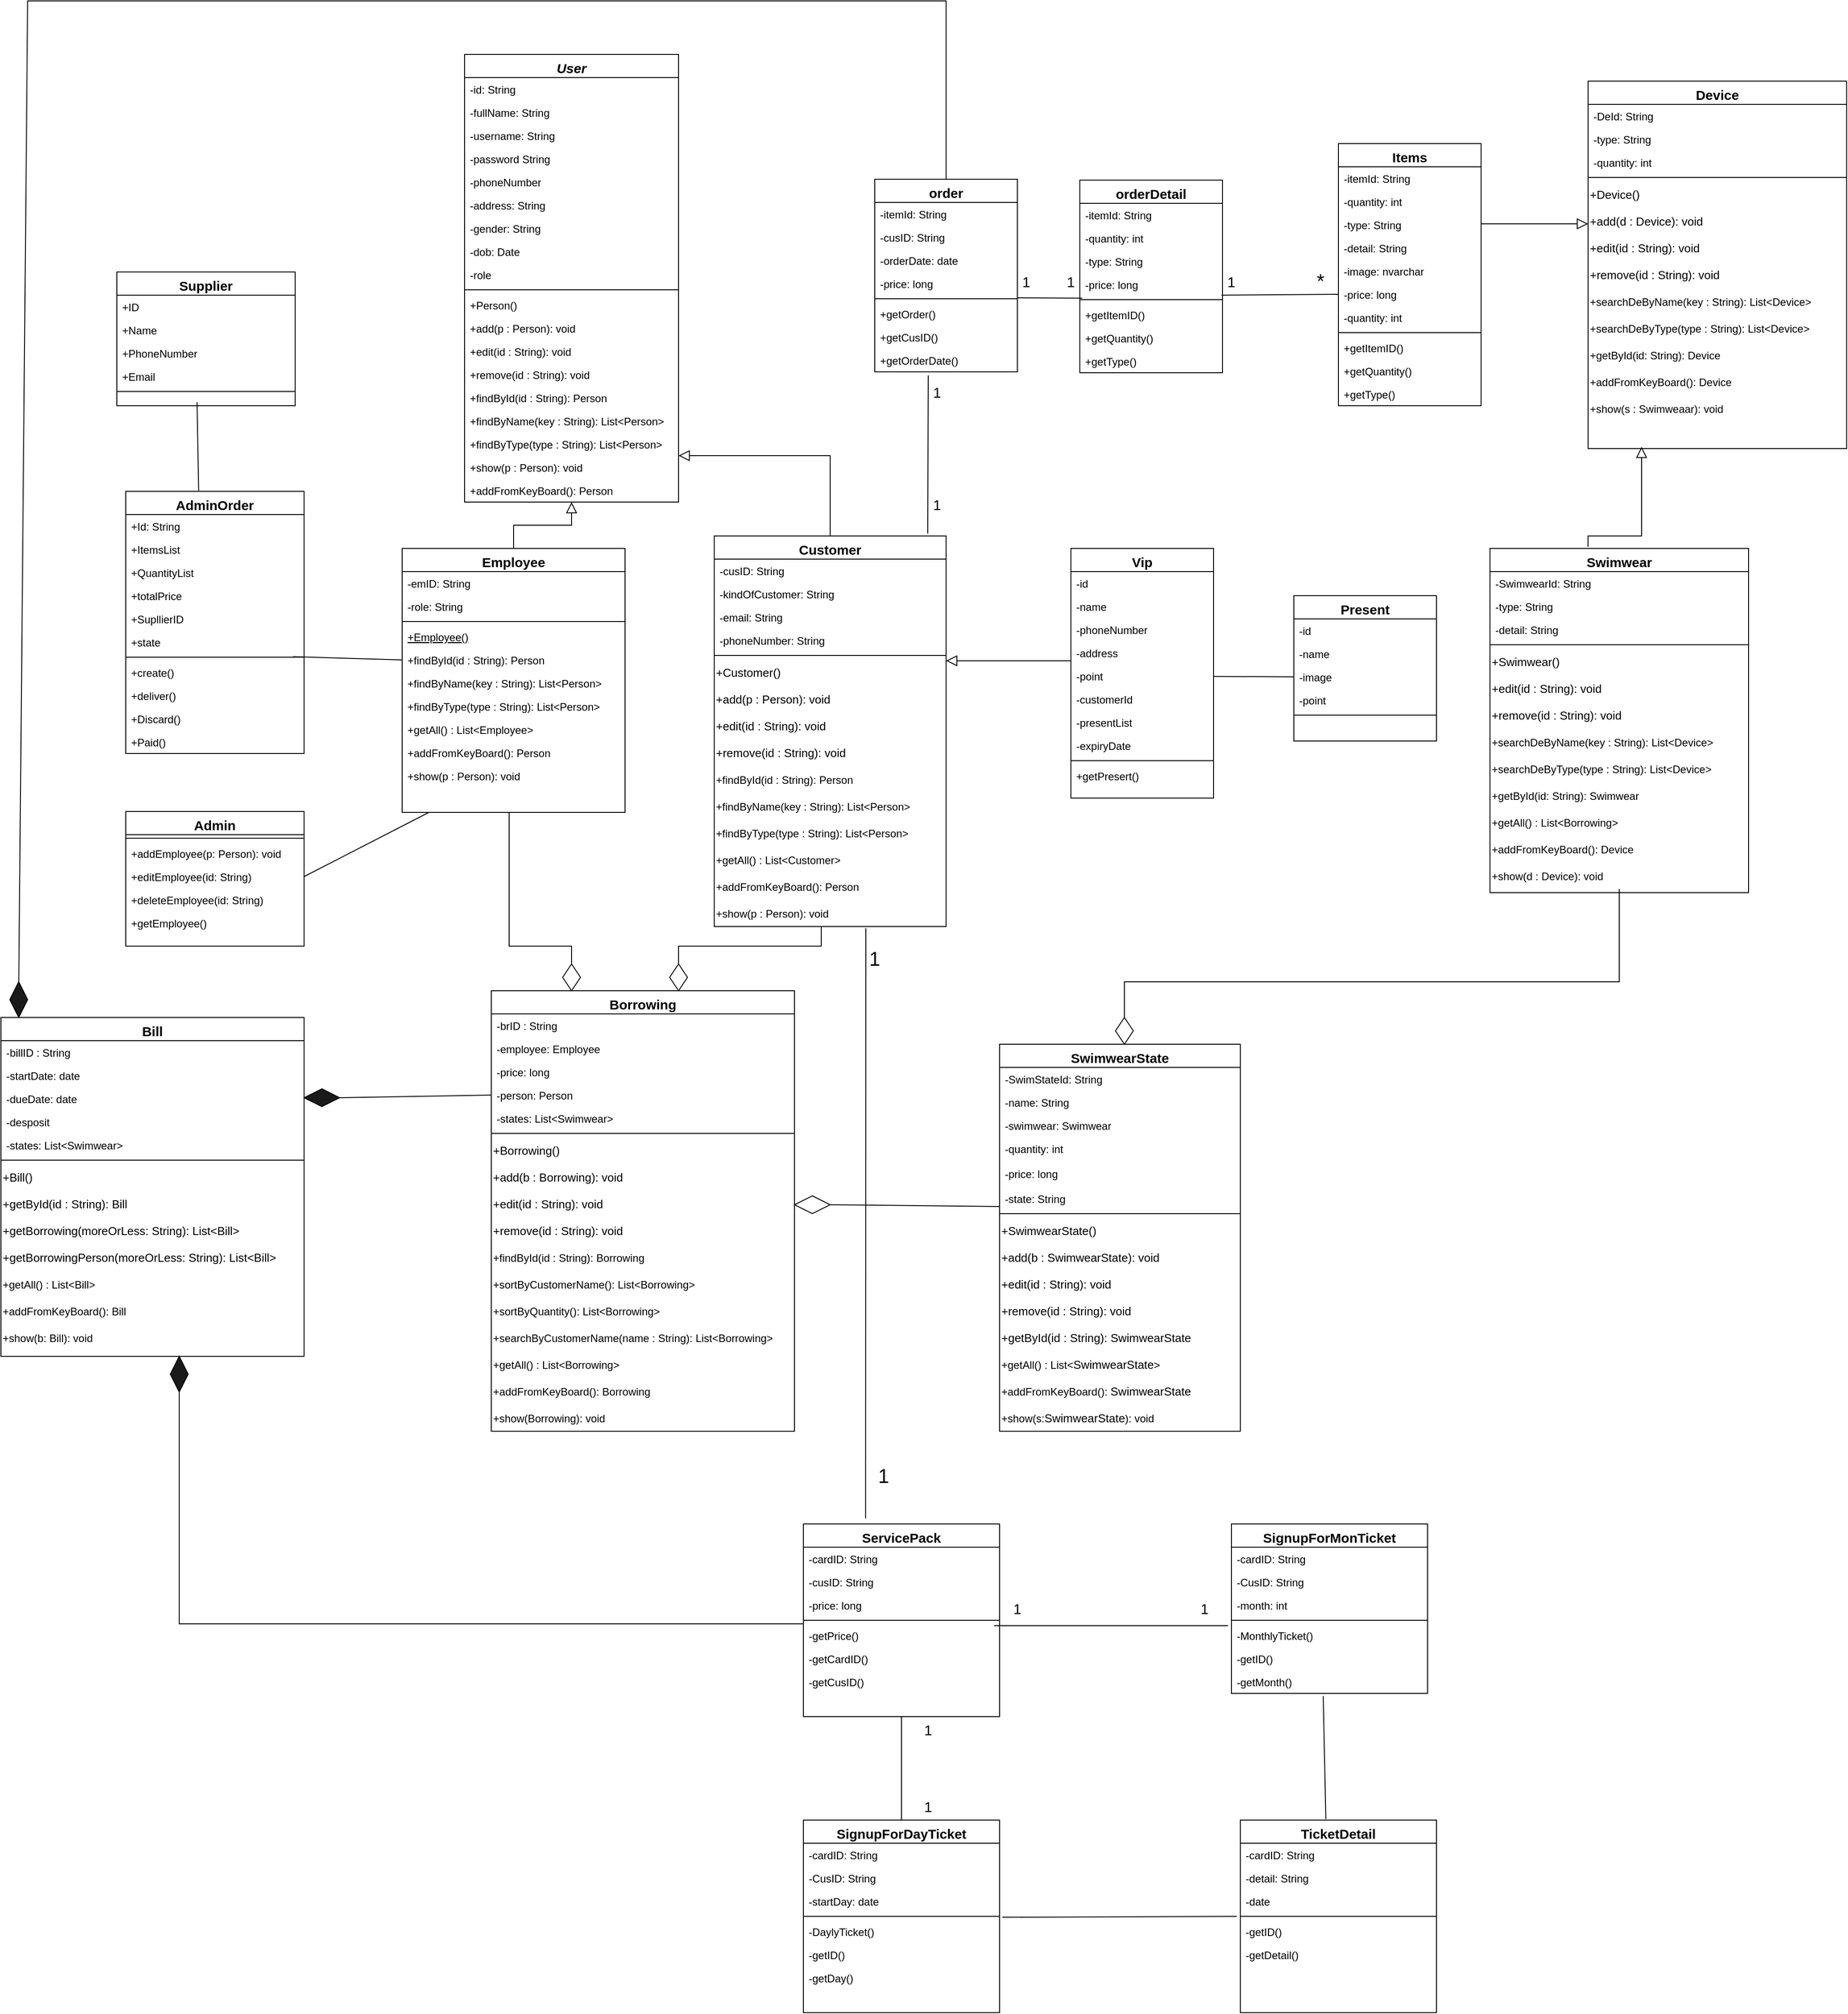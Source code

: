 <mxfile version="20.0.4" type="github">
  <diagram id="4_IN6T7JvVpRC7zCYQCG" name="Page-1">
    <mxGraphModel dx="3220" dy="1323" grid="1" gridSize="10" guides="1" tooltips="1" connect="1" arrows="1" fold="1" page="1" pageScale="1" pageWidth="850" pageHeight="1100" math="0" shadow="0">
      <root>
        <mxCell id="0" />
        <mxCell id="1" parent="0" />
        <mxCell id="MP63xAjJxbPP2gbI5e4D-1" value="User" style="swimlane;fontStyle=3;align=center;verticalAlign=top;childLayout=stackLayout;horizontal=1;startSize=26;horizontalStack=0;resizeParent=1;resizeLast=0;collapsible=1;marginBottom=0;rounded=0;shadow=0;strokeWidth=1;fontSize=15;" parent="1" vertex="1">
          <mxGeometry x="80" y="80" width="240" height="502" as="geometry">
            <mxRectangle x="230" y="140" width="160" height="26" as="alternateBounds" />
          </mxGeometry>
        </mxCell>
        <mxCell id="MP63xAjJxbPP2gbI5e4D-2" value="-id: String" style="text;align=left;verticalAlign=top;spacingLeft=4;spacingRight=4;overflow=hidden;rotatable=0;points=[[0,0.5],[1,0.5]];portConstraint=eastwest;" parent="MP63xAjJxbPP2gbI5e4D-1" vertex="1">
          <mxGeometry y="26" width="240" height="26" as="geometry" />
        </mxCell>
        <mxCell id="MP63xAjJxbPP2gbI5e4D-3" value="-fullName: String" style="text;align=left;verticalAlign=top;spacingLeft=4;spacingRight=4;overflow=hidden;rotatable=0;points=[[0,0.5],[1,0.5]];portConstraint=eastwest;rounded=0;shadow=0;html=0;" parent="MP63xAjJxbPP2gbI5e4D-1" vertex="1">
          <mxGeometry y="52" width="240" height="26" as="geometry" />
        </mxCell>
        <mxCell id="MP63xAjJxbPP2gbI5e4D-4" value="-username: String" style="text;align=left;verticalAlign=top;spacingLeft=4;spacingRight=4;overflow=hidden;rotatable=0;points=[[0,0.5],[1,0.5]];portConstraint=eastwest;rounded=0;shadow=0;html=0;" parent="MP63xAjJxbPP2gbI5e4D-1" vertex="1">
          <mxGeometry y="78" width="240" height="26" as="geometry" />
        </mxCell>
        <mxCell id="MP63xAjJxbPP2gbI5e4D-5" value="-password String" style="text;align=left;verticalAlign=top;spacingLeft=4;spacingRight=4;overflow=hidden;rotatable=0;points=[[0,0.5],[1,0.5]];portConstraint=eastwest;rounded=0;shadow=0;html=0;" parent="MP63xAjJxbPP2gbI5e4D-1" vertex="1">
          <mxGeometry y="104" width="240" height="26" as="geometry" />
        </mxCell>
        <mxCell id="MP63xAjJxbPP2gbI5e4D-6" value="-phoneNumber" style="text;align=left;verticalAlign=top;spacingLeft=4;spacingRight=4;overflow=hidden;rotatable=0;points=[[0,0.5],[1,0.5]];portConstraint=eastwest;rounded=0;shadow=0;html=0;" parent="MP63xAjJxbPP2gbI5e4D-1" vertex="1">
          <mxGeometry y="130" width="240" height="26" as="geometry" />
        </mxCell>
        <mxCell id="MP63xAjJxbPP2gbI5e4D-7" value="-address: String" style="text;align=left;verticalAlign=top;spacingLeft=4;spacingRight=4;overflow=hidden;rotatable=0;points=[[0,0.5],[1,0.5]];portConstraint=eastwest;rounded=0;shadow=0;html=0;" parent="MP63xAjJxbPP2gbI5e4D-1" vertex="1">
          <mxGeometry y="156" width="240" height="26" as="geometry" />
        </mxCell>
        <mxCell id="MP63xAjJxbPP2gbI5e4D-8" value="-gender: String" style="text;align=left;verticalAlign=top;spacingLeft=4;spacingRight=4;overflow=hidden;rotatable=0;points=[[0,0.5],[1,0.5]];portConstraint=eastwest;rounded=0;shadow=0;html=0;" parent="MP63xAjJxbPP2gbI5e4D-1" vertex="1">
          <mxGeometry y="182" width="240" height="26" as="geometry" />
        </mxCell>
        <mxCell id="MP63xAjJxbPP2gbI5e4D-9" value="-dob: Date" style="text;align=left;verticalAlign=top;spacingLeft=4;spacingRight=4;overflow=hidden;rotatable=0;points=[[0,0.5],[1,0.5]];portConstraint=eastwest;rounded=0;shadow=0;html=0;" parent="MP63xAjJxbPP2gbI5e4D-1" vertex="1">
          <mxGeometry y="208" width="240" height="26" as="geometry" />
        </mxCell>
        <mxCell id="MP63xAjJxbPP2gbI5e4D-10" value="-role" style="text;align=left;verticalAlign=top;spacingLeft=4;spacingRight=4;overflow=hidden;rotatable=0;points=[[0,0.5],[1,0.5]];portConstraint=eastwest;rounded=0;shadow=0;html=0;" parent="MP63xAjJxbPP2gbI5e4D-1" vertex="1">
          <mxGeometry y="234" width="240" height="26" as="geometry" />
        </mxCell>
        <mxCell id="MP63xAjJxbPP2gbI5e4D-11" value="" style="line;html=1;strokeWidth=1;align=left;verticalAlign=middle;spacingTop=-1;spacingLeft=3;spacingRight=3;rotatable=0;labelPosition=right;points=[];portConstraint=eastwest;" parent="MP63xAjJxbPP2gbI5e4D-1" vertex="1">
          <mxGeometry y="260" width="240" height="8" as="geometry" />
        </mxCell>
        <mxCell id="MP63xAjJxbPP2gbI5e4D-12" value="+Person()" style="text;align=left;verticalAlign=top;spacingLeft=4;spacingRight=4;overflow=hidden;rotatable=0;points=[[0,0.5],[1,0.5]];portConstraint=eastwest;" parent="MP63xAjJxbPP2gbI5e4D-1" vertex="1">
          <mxGeometry y="268" width="240" height="26" as="geometry" />
        </mxCell>
        <mxCell id="MP63xAjJxbPP2gbI5e4D-13" value="+add(p : Person): void" style="text;align=left;verticalAlign=top;spacingLeft=4;spacingRight=4;overflow=hidden;rotatable=0;points=[[0,0.5],[1,0.5]];portConstraint=eastwest;" parent="MP63xAjJxbPP2gbI5e4D-1" vertex="1">
          <mxGeometry y="294" width="240" height="26" as="geometry" />
        </mxCell>
        <mxCell id="MP63xAjJxbPP2gbI5e4D-14" value="+edit(id : String): void" style="text;align=left;verticalAlign=top;spacingLeft=4;spacingRight=4;overflow=hidden;rotatable=0;points=[[0,0.5],[1,0.5]];portConstraint=eastwest;" parent="MP63xAjJxbPP2gbI5e4D-1" vertex="1">
          <mxGeometry y="320" width="240" height="26" as="geometry" />
        </mxCell>
        <mxCell id="MP63xAjJxbPP2gbI5e4D-15" value="+remove(id : String): void" style="text;align=left;verticalAlign=top;spacingLeft=4;spacingRight=4;overflow=hidden;rotatable=0;points=[[0,0.5],[1,0.5]];portConstraint=eastwest;" parent="MP63xAjJxbPP2gbI5e4D-1" vertex="1">
          <mxGeometry y="346" width="240" height="26" as="geometry" />
        </mxCell>
        <mxCell id="MP63xAjJxbPP2gbI5e4D-16" value="+findById(id : String): Person" style="text;align=left;verticalAlign=top;spacingLeft=4;spacingRight=4;overflow=hidden;rotatable=0;points=[[0,0.5],[1,0.5]];portConstraint=eastwest;" parent="MP63xAjJxbPP2gbI5e4D-1" vertex="1">
          <mxGeometry y="372" width="240" height="26" as="geometry" />
        </mxCell>
        <mxCell id="MP63xAjJxbPP2gbI5e4D-17" value="+findByName(key : String): List&lt;Person&gt;" style="text;align=left;verticalAlign=top;spacingLeft=4;spacingRight=4;overflow=hidden;rotatable=0;points=[[0,0.5],[1,0.5]];portConstraint=eastwest;" parent="MP63xAjJxbPP2gbI5e4D-1" vertex="1">
          <mxGeometry y="398" width="240" height="26" as="geometry" />
        </mxCell>
        <mxCell id="MP63xAjJxbPP2gbI5e4D-18" value="+findByType(type : String): List&lt;Person&gt;" style="text;align=left;verticalAlign=top;spacingLeft=4;spacingRight=4;overflow=hidden;rotatable=0;points=[[0,0.5],[1,0.5]];portConstraint=eastwest;" parent="MP63xAjJxbPP2gbI5e4D-1" vertex="1">
          <mxGeometry y="424" width="240" height="26" as="geometry" />
        </mxCell>
        <mxCell id="MP63xAjJxbPP2gbI5e4D-19" value="+show(p : Person): void" style="text;align=left;verticalAlign=top;spacingLeft=4;spacingRight=4;overflow=hidden;rotatable=0;points=[[0,0.5],[1,0.5]];portConstraint=eastwest;" parent="MP63xAjJxbPP2gbI5e4D-1" vertex="1">
          <mxGeometry y="450" width="240" height="26" as="geometry" />
        </mxCell>
        <mxCell id="MP63xAjJxbPP2gbI5e4D-20" value="+addFromKeyBoard(): Person" style="text;align=left;verticalAlign=top;spacingLeft=4;spacingRight=4;overflow=hidden;rotatable=0;points=[[0,0.5],[1,0.5]];portConstraint=eastwest;" parent="MP63xAjJxbPP2gbI5e4D-1" vertex="1">
          <mxGeometry y="476" width="240" height="26" as="geometry" />
        </mxCell>
        <mxCell id="MP63xAjJxbPP2gbI5e4D-21" value="Employee" style="swimlane;fontStyle=1;align=center;verticalAlign=top;childLayout=stackLayout;horizontal=1;startSize=26;horizontalStack=0;resizeParent=1;resizeLast=0;collapsible=1;marginBottom=0;rounded=0;shadow=0;strokeWidth=1;fontSize=15;" parent="1" vertex="1">
          <mxGeometry x="10" y="634" width="250" height="296" as="geometry">
            <mxRectangle x="130" y="380" width="160" height="26" as="alternateBounds" />
          </mxGeometry>
        </mxCell>
        <mxCell id="MP63xAjJxbPP2gbI5e4D-22" value="-emID: String" style="text;align=left;verticalAlign=top;spacingLeft=4;spacingRight=4;overflow=hidden;rotatable=0;points=[[0,0.5],[1,0.5]];portConstraint=eastwest;" parent="MP63xAjJxbPP2gbI5e4D-21" vertex="1">
          <mxGeometry y="26" width="250" height="26" as="geometry" />
        </mxCell>
        <mxCell id="MP63xAjJxbPP2gbI5e4D-23" value="-role: String" style="text;align=left;verticalAlign=top;spacingLeft=4;spacingRight=4;overflow=hidden;rotatable=0;points=[[0,0.5],[1,0.5]];portConstraint=eastwest;rounded=0;shadow=0;html=0;" parent="MP63xAjJxbPP2gbI5e4D-21" vertex="1">
          <mxGeometry y="52" width="250" height="26" as="geometry" />
        </mxCell>
        <mxCell id="MP63xAjJxbPP2gbI5e4D-24" value="" style="line;html=1;strokeWidth=1;align=left;verticalAlign=middle;spacingTop=-1;spacingLeft=3;spacingRight=3;rotatable=0;labelPosition=right;points=[];portConstraint=eastwest;" parent="MP63xAjJxbPP2gbI5e4D-21" vertex="1">
          <mxGeometry y="78" width="250" height="8" as="geometry" />
        </mxCell>
        <mxCell id="MP63xAjJxbPP2gbI5e4D-25" value="+Employee()" style="text;align=left;verticalAlign=top;spacingLeft=4;spacingRight=4;overflow=hidden;rotatable=0;points=[[0,0.5],[1,0.5]];portConstraint=eastwest;fontStyle=4" parent="MP63xAjJxbPP2gbI5e4D-21" vertex="1">
          <mxGeometry y="86" width="250" height="26" as="geometry" />
        </mxCell>
        <mxCell id="MP63xAjJxbPP2gbI5e4D-29" value="+findById(id : String): Person" style="text;align=left;verticalAlign=top;spacingLeft=4;spacingRight=4;overflow=hidden;rotatable=0;points=[[0,0.5],[1,0.5]];portConstraint=eastwest;" parent="MP63xAjJxbPP2gbI5e4D-21" vertex="1">
          <mxGeometry y="112" width="250" height="26" as="geometry" />
        </mxCell>
        <mxCell id="MP63xAjJxbPP2gbI5e4D-30" value="+findByName(key : String): List&lt;Person&gt;" style="text;align=left;verticalAlign=top;spacingLeft=4;spacingRight=4;overflow=hidden;rotatable=0;points=[[0,0.5],[1,0.5]];portConstraint=eastwest;" parent="MP63xAjJxbPP2gbI5e4D-21" vertex="1">
          <mxGeometry y="138" width="250" height="26" as="geometry" />
        </mxCell>
        <mxCell id="MP63xAjJxbPP2gbI5e4D-31" value="+findByType(type : String): List&lt;Person&gt;" style="text;align=left;verticalAlign=top;spacingLeft=4;spacingRight=4;overflow=hidden;rotatable=0;points=[[0,0.5],[1,0.5]];portConstraint=eastwest;" parent="MP63xAjJxbPP2gbI5e4D-21" vertex="1">
          <mxGeometry y="164" width="250" height="26" as="geometry" />
        </mxCell>
        <mxCell id="MP63xAjJxbPP2gbI5e4D-32" value="+getAll() : List&lt;Employee&gt;" style="text;align=left;verticalAlign=top;spacingLeft=4;spacingRight=4;overflow=hidden;rotatable=0;points=[[0,0.5],[1,0.5]];portConstraint=eastwest;" parent="MP63xAjJxbPP2gbI5e4D-21" vertex="1">
          <mxGeometry y="190" width="250" height="26" as="geometry" />
        </mxCell>
        <mxCell id="MP63xAjJxbPP2gbI5e4D-33" value="+addFromKeyBoard(): Person" style="text;align=left;verticalAlign=top;spacingLeft=4;spacingRight=4;overflow=hidden;rotatable=0;points=[[0,0.5],[1,0.5]];portConstraint=eastwest;" parent="MP63xAjJxbPP2gbI5e4D-21" vertex="1">
          <mxGeometry y="216" width="250" height="26" as="geometry" />
        </mxCell>
        <mxCell id="MP63xAjJxbPP2gbI5e4D-34" value="+show(p : Person): void" style="text;align=left;verticalAlign=top;spacingLeft=4;spacingRight=4;overflow=hidden;rotatable=0;points=[[0,0.5],[1,0.5]];portConstraint=eastwest;" parent="MP63xAjJxbPP2gbI5e4D-21" vertex="1">
          <mxGeometry y="242" width="250" height="26" as="geometry" />
        </mxCell>
        <mxCell id="MP63xAjJxbPP2gbI5e4D-35" value="" style="endArrow=block;endSize=10;endFill=0;shadow=0;strokeWidth=1;rounded=0;edgeStyle=elbowEdgeStyle;elbow=vertical;" parent="1" source="MP63xAjJxbPP2gbI5e4D-21" target="MP63xAjJxbPP2gbI5e4D-1" edge="1">
          <mxGeometry width="160" relative="1" as="geometry">
            <mxPoint x="200" y="203" as="sourcePoint" />
            <mxPoint x="200" y="203" as="targetPoint" />
          </mxGeometry>
        </mxCell>
        <mxCell id="MP63xAjJxbPP2gbI5e4D-36" value="Customer" style="swimlane;fontStyle=1;align=center;verticalAlign=top;childLayout=stackLayout;horizontal=1;startSize=26;horizontalStack=0;resizeParent=1;resizeLast=0;collapsible=1;marginBottom=0;rounded=0;shadow=0;strokeWidth=1;fontSize=15;" parent="1" vertex="1">
          <mxGeometry x="360" y="620" width="260" height="438" as="geometry">
            <mxRectangle x="340" y="380" width="170" height="26" as="alternateBounds" />
          </mxGeometry>
        </mxCell>
        <mxCell id="MP63xAjJxbPP2gbI5e4D-37" value="-cusID: String" style="text;align=left;verticalAlign=top;spacingLeft=4;spacingRight=4;overflow=hidden;rotatable=0;points=[[0,0.5],[1,0.5]];portConstraint=eastwest;" parent="MP63xAjJxbPP2gbI5e4D-36" vertex="1">
          <mxGeometry y="26" width="260" height="26" as="geometry" />
        </mxCell>
        <mxCell id="MP63xAjJxbPP2gbI5e4D-38" value="-kindOfCustomer: String" style="text;align=left;verticalAlign=top;spacingLeft=4;spacingRight=4;overflow=hidden;rotatable=0;points=[[0,0.5],[1,0.5]];portConstraint=eastwest;" parent="MP63xAjJxbPP2gbI5e4D-36" vertex="1">
          <mxGeometry y="52" width="260" height="26" as="geometry" />
        </mxCell>
        <mxCell id="MP63xAjJxbPP2gbI5e4D-39" value="-email: String" style="text;align=left;verticalAlign=top;spacingLeft=4;spacingRight=4;overflow=hidden;rotatable=0;points=[[0,0.5],[1,0.5]];portConstraint=eastwest;" parent="MP63xAjJxbPP2gbI5e4D-36" vertex="1">
          <mxGeometry y="78" width="260" height="26" as="geometry" />
        </mxCell>
        <mxCell id="MP63xAjJxbPP2gbI5e4D-40" value="-phoneNumber: String" style="text;align=left;verticalAlign=top;spacingLeft=4;spacingRight=4;overflow=hidden;rotatable=0;points=[[0,0.5],[1,0.5]];portConstraint=eastwest;" parent="MP63xAjJxbPP2gbI5e4D-36" vertex="1">
          <mxGeometry y="104" width="260" height="26" as="geometry" />
        </mxCell>
        <mxCell id="MP63xAjJxbPP2gbI5e4D-41" value="" style="line;html=1;strokeWidth=1;align=left;verticalAlign=middle;spacingTop=-1;spacingLeft=3;spacingRight=3;rotatable=0;labelPosition=right;points=[];portConstraint=eastwest;" parent="MP63xAjJxbPP2gbI5e4D-36" vertex="1">
          <mxGeometry y="130" width="260" height="8" as="geometry" />
        </mxCell>
        <mxCell id="MP63xAjJxbPP2gbI5e4D-42" value="+Customer()" style="text;html=1;align=left;verticalAlign=middle;resizable=0;points=[];autosize=1;strokeColor=none;fillColor=none;fontSize=13;" parent="MP63xAjJxbPP2gbI5e4D-36" vertex="1">
          <mxGeometry y="138" width="260" height="30" as="geometry" />
        </mxCell>
        <mxCell id="MP63xAjJxbPP2gbI5e4D-43" value="+add(p : Person): void" style="text;html=1;align=left;verticalAlign=middle;resizable=0;points=[];autosize=1;strokeColor=none;fillColor=none;fontSize=13;" parent="MP63xAjJxbPP2gbI5e4D-36" vertex="1">
          <mxGeometry y="168" width="260" height="30" as="geometry" />
        </mxCell>
        <mxCell id="MP63xAjJxbPP2gbI5e4D-44" value="+edit(id : String): void" style="text;html=1;align=left;verticalAlign=middle;resizable=0;points=[];autosize=1;strokeColor=none;fillColor=none;fontSize=13;" parent="MP63xAjJxbPP2gbI5e4D-36" vertex="1">
          <mxGeometry y="198" width="260" height="30" as="geometry" />
        </mxCell>
        <mxCell id="MP63xAjJxbPP2gbI5e4D-45" value="+remove(id : String): void" style="text;html=1;align=left;verticalAlign=middle;resizable=0;points=[];autosize=1;strokeColor=none;fillColor=none;fontSize=13;" parent="MP63xAjJxbPP2gbI5e4D-36" vertex="1">
          <mxGeometry y="228" width="260" height="30" as="geometry" />
        </mxCell>
        <mxCell id="MP63xAjJxbPP2gbI5e4D-46" value="&lt;span style=&quot;font-size: 12px;&quot;&gt;+findById(id : String): Person&lt;/span&gt;" style="text;html=1;align=left;verticalAlign=middle;resizable=0;points=[];autosize=1;strokeColor=none;fillColor=none;fontSize=13;" parent="MP63xAjJxbPP2gbI5e4D-36" vertex="1">
          <mxGeometry y="258" width="260" height="30" as="geometry" />
        </mxCell>
        <mxCell id="MP63xAjJxbPP2gbI5e4D-47" value="&lt;span style=&quot;font-size: 12px;&quot;&gt;+findByName(key : String): List&amp;lt;Person&amp;gt;&lt;/span&gt;" style="text;html=1;align=left;verticalAlign=middle;resizable=0;points=[];autosize=1;strokeColor=none;fillColor=none;fontSize=13;" parent="MP63xAjJxbPP2gbI5e4D-36" vertex="1">
          <mxGeometry y="288" width="260" height="30" as="geometry" />
        </mxCell>
        <mxCell id="MP63xAjJxbPP2gbI5e4D-48" value="&lt;span style=&quot;font-size: 12px;&quot;&gt;+findByType(type : String): List&amp;lt;Person&amp;gt;&lt;/span&gt;" style="text;html=1;align=left;verticalAlign=middle;resizable=0;points=[];autosize=1;strokeColor=none;fillColor=none;fontSize=13;" parent="MP63xAjJxbPP2gbI5e4D-36" vertex="1">
          <mxGeometry y="318" width="260" height="30" as="geometry" />
        </mxCell>
        <mxCell id="MP63xAjJxbPP2gbI5e4D-49" value="&lt;span style=&quot;font-size: 12px;&quot;&gt;+getAll() : List&amp;lt;Customer&amp;gt;&lt;/span&gt;" style="text;html=1;align=left;verticalAlign=middle;resizable=0;points=[];autosize=1;strokeColor=none;fillColor=none;fontSize=13;" parent="MP63xAjJxbPP2gbI5e4D-36" vertex="1">
          <mxGeometry y="348" width="260" height="30" as="geometry" />
        </mxCell>
        <mxCell id="MP63xAjJxbPP2gbI5e4D-50" value="&lt;span style=&quot;font-size: 12px;&quot;&gt;+addFromKeyBoard(): Person&lt;/span&gt;" style="text;html=1;align=left;verticalAlign=middle;resizable=0;points=[];autosize=1;strokeColor=none;fillColor=none;fontSize=13;" parent="MP63xAjJxbPP2gbI5e4D-36" vertex="1">
          <mxGeometry y="378" width="260" height="30" as="geometry" />
        </mxCell>
        <mxCell id="MP63xAjJxbPP2gbI5e4D-51" value="&lt;span style=&quot;font-size: 12px;&quot;&gt;+show(p : Person): void&lt;/span&gt;" style="text;html=1;align=left;verticalAlign=middle;resizable=0;points=[];autosize=1;strokeColor=none;fillColor=none;fontSize=13;" parent="MP63xAjJxbPP2gbI5e4D-36" vertex="1">
          <mxGeometry y="408" width="260" height="30" as="geometry" />
        </mxCell>
        <mxCell id="MP63xAjJxbPP2gbI5e4D-52" value="" style="endArrow=block;endSize=10;endFill=0;shadow=0;strokeWidth=1;rounded=0;edgeStyle=elbowEdgeStyle;elbow=vertical;" parent="1" source="MP63xAjJxbPP2gbI5e4D-36" target="MP63xAjJxbPP2gbI5e4D-1" edge="1">
          <mxGeometry width="160" relative="1" as="geometry">
            <mxPoint x="210" y="373" as="sourcePoint" />
            <mxPoint x="310" y="271" as="targetPoint" />
            <Array as="points">
              <mxPoint x="280" y="530" />
              <mxPoint x="300" y="550" />
              <mxPoint x="340" y="560" />
            </Array>
          </mxGeometry>
        </mxCell>
        <mxCell id="MP63xAjJxbPP2gbI5e4D-53" value="Borrowing" style="swimlane;fontStyle=1;align=center;verticalAlign=top;childLayout=stackLayout;horizontal=1;startSize=26;horizontalStack=0;resizeParent=1;resizeLast=0;collapsible=1;marginBottom=0;rounded=0;shadow=0;strokeWidth=1;fontSize=15;" parent="1" vertex="1">
          <mxGeometry x="110" y="1130" width="340" height="494" as="geometry">
            <mxRectangle x="340" y="380" width="170" height="26" as="alternateBounds" />
          </mxGeometry>
        </mxCell>
        <mxCell id="MP63xAjJxbPP2gbI5e4D-54" value="-brID : String" style="text;align=left;verticalAlign=top;spacingLeft=4;spacingRight=4;overflow=hidden;rotatable=0;points=[[0,0.5],[1,0.5]];portConstraint=eastwest;" parent="MP63xAjJxbPP2gbI5e4D-53" vertex="1">
          <mxGeometry y="26" width="340" height="26" as="geometry" />
        </mxCell>
        <mxCell id="MP63xAjJxbPP2gbI5e4D-55" value="-employee: Employee" style="text;align=left;verticalAlign=top;spacingLeft=4;spacingRight=4;overflow=hidden;rotatable=0;points=[[0,0.5],[1,0.5]];portConstraint=eastwest;" parent="MP63xAjJxbPP2gbI5e4D-53" vertex="1">
          <mxGeometry y="52" width="340" height="26" as="geometry" />
        </mxCell>
        <mxCell id="MP63xAjJxbPP2gbI5e4D-56" value="-price: long" style="text;align=left;verticalAlign=top;spacingLeft=4;spacingRight=4;overflow=hidden;rotatable=0;points=[[0,0.5],[1,0.5]];portConstraint=eastwest;" parent="MP63xAjJxbPP2gbI5e4D-53" vertex="1">
          <mxGeometry y="78" width="340" height="26" as="geometry" />
        </mxCell>
        <mxCell id="MP63xAjJxbPP2gbI5e4D-57" value="-person: Person" style="text;align=left;verticalAlign=top;spacingLeft=4;spacingRight=4;overflow=hidden;rotatable=0;points=[[0,0.5],[1,0.5]];portConstraint=eastwest;" parent="MP63xAjJxbPP2gbI5e4D-53" vertex="1">
          <mxGeometry y="104" width="340" height="26" as="geometry" />
        </mxCell>
        <mxCell id="MP63xAjJxbPP2gbI5e4D-58" value="-states: List&lt;Swimwear&gt;" style="text;align=left;verticalAlign=top;spacingLeft=4;spacingRight=4;overflow=hidden;rotatable=0;points=[[0,0.5],[1,0.5]];portConstraint=eastwest;" parent="MP63xAjJxbPP2gbI5e4D-53" vertex="1">
          <mxGeometry y="130" width="340" height="26" as="geometry" />
        </mxCell>
        <mxCell id="MP63xAjJxbPP2gbI5e4D-59" value="" style="line;html=1;strokeWidth=1;align=left;verticalAlign=middle;spacingTop=-1;spacingLeft=3;spacingRight=3;rotatable=0;labelPosition=right;points=[];portConstraint=eastwest;" parent="MP63xAjJxbPP2gbI5e4D-53" vertex="1">
          <mxGeometry y="156" width="340" height="8" as="geometry" />
        </mxCell>
        <mxCell id="MP63xAjJxbPP2gbI5e4D-60" value="+Borrowing()" style="text;html=1;align=left;verticalAlign=middle;resizable=0;points=[];autosize=1;strokeColor=none;fillColor=none;fontSize=13;" parent="MP63xAjJxbPP2gbI5e4D-53" vertex="1">
          <mxGeometry y="164" width="340" height="30" as="geometry" />
        </mxCell>
        <mxCell id="MP63xAjJxbPP2gbI5e4D-61" value="+add(b : Borrowing): void" style="text;html=1;align=left;verticalAlign=middle;resizable=0;points=[];autosize=1;strokeColor=none;fillColor=none;fontSize=13;" parent="MP63xAjJxbPP2gbI5e4D-53" vertex="1">
          <mxGeometry y="194" width="340" height="30" as="geometry" />
        </mxCell>
        <mxCell id="MP63xAjJxbPP2gbI5e4D-62" value="+edit(id : String): void" style="text;html=1;align=left;verticalAlign=middle;resizable=0;points=[];autosize=1;strokeColor=none;fillColor=none;fontSize=13;" parent="MP63xAjJxbPP2gbI5e4D-53" vertex="1">
          <mxGeometry y="224" width="340" height="30" as="geometry" />
        </mxCell>
        <mxCell id="MP63xAjJxbPP2gbI5e4D-63" value="+remove(id : String): void" style="text;html=1;align=left;verticalAlign=middle;resizable=0;points=[];autosize=1;strokeColor=none;fillColor=none;fontSize=13;" parent="MP63xAjJxbPP2gbI5e4D-53" vertex="1">
          <mxGeometry y="254" width="340" height="30" as="geometry" />
        </mxCell>
        <mxCell id="MP63xAjJxbPP2gbI5e4D-64" value="&lt;span style=&quot;font-size: 12px;&quot;&gt;+findById(id : String): Borrowing&lt;/span&gt;" style="text;html=1;align=left;verticalAlign=middle;resizable=0;points=[];autosize=1;strokeColor=none;fillColor=none;fontSize=13;" parent="MP63xAjJxbPP2gbI5e4D-53" vertex="1">
          <mxGeometry y="284" width="340" height="30" as="geometry" />
        </mxCell>
        <mxCell id="MP63xAjJxbPP2gbI5e4D-65" value="&lt;span style=&quot;font-size: 12px;&quot;&gt;+sortByCustomerName(): List&amp;lt;Borrowing&amp;gt;&lt;/span&gt;" style="text;html=1;align=left;verticalAlign=middle;resizable=0;points=[];autosize=1;strokeColor=none;fillColor=none;fontSize=13;" parent="MP63xAjJxbPP2gbI5e4D-53" vertex="1">
          <mxGeometry y="314" width="340" height="30" as="geometry" />
        </mxCell>
        <mxCell id="MP63xAjJxbPP2gbI5e4D-66" value="&lt;span style=&quot;font-size: 12px;&quot;&gt;+sortByQuantity(): List&amp;lt;Borrowing&amp;gt;&lt;/span&gt;" style="text;html=1;align=left;verticalAlign=middle;resizable=0;points=[];autosize=1;strokeColor=none;fillColor=none;fontSize=13;" parent="MP63xAjJxbPP2gbI5e4D-53" vertex="1">
          <mxGeometry y="344" width="340" height="30" as="geometry" />
        </mxCell>
        <mxCell id="MP63xAjJxbPP2gbI5e4D-67" value="&lt;span style=&quot;font-size: 12px;&quot;&gt;+searchByCustomerName(name : String): List&amp;lt;Borrowing&amp;gt;&lt;/span&gt;" style="text;html=1;align=left;verticalAlign=middle;resizable=0;points=[];autosize=1;strokeColor=none;fillColor=none;fontSize=13;" parent="MP63xAjJxbPP2gbI5e4D-53" vertex="1">
          <mxGeometry y="374" width="340" height="30" as="geometry" />
        </mxCell>
        <mxCell id="MP63xAjJxbPP2gbI5e4D-68" value="&lt;span style=&quot;font-size: 12px;&quot;&gt;+getAll() : List&amp;lt;Borrowing&amp;gt;&lt;/span&gt;" style="text;html=1;align=left;verticalAlign=middle;resizable=0;points=[];autosize=1;strokeColor=none;fillColor=none;fontSize=13;" parent="MP63xAjJxbPP2gbI5e4D-53" vertex="1">
          <mxGeometry y="404" width="340" height="30" as="geometry" />
        </mxCell>
        <mxCell id="MP63xAjJxbPP2gbI5e4D-69" value="&lt;span style=&quot;font-size: 12px;&quot;&gt;+addFromKeyBoard(): Borrowing&lt;/span&gt;" style="text;html=1;align=left;verticalAlign=middle;resizable=0;points=[];autosize=1;strokeColor=none;fillColor=none;fontSize=13;" parent="MP63xAjJxbPP2gbI5e4D-53" vertex="1">
          <mxGeometry y="434" width="340" height="30" as="geometry" />
        </mxCell>
        <mxCell id="MP63xAjJxbPP2gbI5e4D-70" value="&lt;span style=&quot;font-size: 12px;&quot;&gt;+show(Borrowing): void&lt;/span&gt;" style="text;html=1;align=left;verticalAlign=middle;resizable=0;points=[];autosize=1;strokeColor=none;fillColor=none;fontSize=13;" parent="MP63xAjJxbPP2gbI5e4D-53" vertex="1">
          <mxGeometry y="464" width="340" height="30" as="geometry" />
        </mxCell>
        <mxCell id="MP63xAjJxbPP2gbI5e4D-71" value="Bill" style="swimlane;fontStyle=1;align=center;verticalAlign=top;childLayout=stackLayout;horizontal=1;startSize=26;horizontalStack=0;resizeParent=1;resizeLast=0;collapsible=1;marginBottom=0;rounded=0;shadow=0;strokeWidth=1;fontSize=15;" parent="1" vertex="1">
          <mxGeometry x="-440" y="1160" width="340" height="380" as="geometry">
            <mxRectangle x="340" y="380" width="170" height="26" as="alternateBounds" />
          </mxGeometry>
        </mxCell>
        <mxCell id="MP63xAjJxbPP2gbI5e4D-72" value="-billID : String" style="text;align=left;verticalAlign=top;spacingLeft=4;spacingRight=4;overflow=hidden;rotatable=0;points=[[0,0.5],[1,0.5]];portConstraint=eastwest;" parent="MP63xAjJxbPP2gbI5e4D-71" vertex="1">
          <mxGeometry y="26" width="340" height="26" as="geometry" />
        </mxCell>
        <mxCell id="MP63xAjJxbPP2gbI5e4D-73" value="-startDate: date" style="text;align=left;verticalAlign=top;spacingLeft=4;spacingRight=4;overflow=hidden;rotatable=0;points=[[0,0.5],[1,0.5]];portConstraint=eastwest;" parent="MP63xAjJxbPP2gbI5e4D-71" vertex="1">
          <mxGeometry y="52" width="340" height="26" as="geometry" />
        </mxCell>
        <mxCell id="MP63xAjJxbPP2gbI5e4D-74" value="-dueDate: date" style="text;align=left;verticalAlign=top;spacingLeft=4;spacingRight=4;overflow=hidden;rotatable=0;points=[[0,0.5],[1,0.5]];portConstraint=eastwest;" parent="MP63xAjJxbPP2gbI5e4D-71" vertex="1">
          <mxGeometry y="78" width="340" height="26" as="geometry" />
        </mxCell>
        <mxCell id="MP63xAjJxbPP2gbI5e4D-75" value="-desposit" style="text;align=left;verticalAlign=top;spacingLeft=4;spacingRight=4;overflow=hidden;rotatable=0;points=[[0,0.5],[1,0.5]];portConstraint=eastwest;" parent="MP63xAjJxbPP2gbI5e4D-71" vertex="1">
          <mxGeometry y="104" width="340" height="26" as="geometry" />
        </mxCell>
        <mxCell id="MP63xAjJxbPP2gbI5e4D-76" value="-states: List&lt;Swimwear&gt;" style="text;align=left;verticalAlign=top;spacingLeft=4;spacingRight=4;overflow=hidden;rotatable=0;points=[[0,0.5],[1,0.5]];portConstraint=eastwest;" parent="MP63xAjJxbPP2gbI5e4D-71" vertex="1">
          <mxGeometry y="130" width="340" height="26" as="geometry" />
        </mxCell>
        <mxCell id="MP63xAjJxbPP2gbI5e4D-77" value="" style="line;html=1;strokeWidth=1;align=left;verticalAlign=middle;spacingTop=-1;spacingLeft=3;spacingRight=3;rotatable=0;labelPosition=right;points=[];portConstraint=eastwest;" parent="MP63xAjJxbPP2gbI5e4D-71" vertex="1">
          <mxGeometry y="156" width="340" height="8" as="geometry" />
        </mxCell>
        <mxCell id="MP63xAjJxbPP2gbI5e4D-78" value="+Bill()" style="text;html=1;align=left;verticalAlign=middle;resizable=0;points=[];autosize=1;strokeColor=none;fillColor=none;fontSize=13;" parent="MP63xAjJxbPP2gbI5e4D-71" vertex="1">
          <mxGeometry y="164" width="340" height="30" as="geometry" />
        </mxCell>
        <mxCell id="MP63xAjJxbPP2gbI5e4D-79" value="+getById(id : String): Bill" style="text;html=1;align=left;verticalAlign=middle;resizable=0;points=[];autosize=1;strokeColor=none;fillColor=none;fontSize=13;" parent="MP63xAjJxbPP2gbI5e4D-71" vertex="1">
          <mxGeometry y="194" width="340" height="30" as="geometry" />
        </mxCell>
        <mxCell id="MP63xAjJxbPP2gbI5e4D-80" value="+getBorrowing(moreOrLess: String): List&amp;lt;Bill&amp;gt;" style="text;html=1;align=left;verticalAlign=middle;resizable=0;points=[];autosize=1;strokeColor=none;fillColor=none;fontSize=13;" parent="MP63xAjJxbPP2gbI5e4D-71" vertex="1">
          <mxGeometry y="224" width="340" height="30" as="geometry" />
        </mxCell>
        <mxCell id="MP63xAjJxbPP2gbI5e4D-81" value="+getBorrowingPerson(moreOrLess: String): List&amp;lt;Bill&amp;gt;" style="text;html=1;align=left;verticalAlign=middle;resizable=0;points=[];autosize=1;strokeColor=none;fillColor=none;fontSize=13;" parent="MP63xAjJxbPP2gbI5e4D-71" vertex="1">
          <mxGeometry y="254" width="340" height="30" as="geometry" />
        </mxCell>
        <mxCell id="MP63xAjJxbPP2gbI5e4D-82" value="&lt;span style=&quot;font-size: 12px;&quot;&gt;+getAll() : List&amp;lt;Bill&amp;gt;&lt;/span&gt;" style="text;html=1;align=left;verticalAlign=middle;resizable=0;points=[];autosize=1;strokeColor=none;fillColor=none;fontSize=13;" parent="MP63xAjJxbPP2gbI5e4D-71" vertex="1">
          <mxGeometry y="284" width="340" height="30" as="geometry" />
        </mxCell>
        <mxCell id="MP63xAjJxbPP2gbI5e4D-83" value="&lt;span style=&quot;font-size: 12px;&quot;&gt;+addFromKeyBoard(): Bill&lt;/span&gt;" style="text;html=1;align=left;verticalAlign=middle;resizable=0;points=[];autosize=1;strokeColor=none;fillColor=none;fontSize=13;" parent="MP63xAjJxbPP2gbI5e4D-71" vertex="1">
          <mxGeometry y="314" width="340" height="30" as="geometry" />
        </mxCell>
        <mxCell id="MP63xAjJxbPP2gbI5e4D-84" value="&lt;span style=&quot;font-size: 12px;&quot;&gt;+show(b: Bill): void&lt;/span&gt;" style="text;html=1;align=left;verticalAlign=middle;resizable=0;points=[];autosize=1;strokeColor=none;fillColor=none;fontSize=13;" parent="MP63xAjJxbPP2gbI5e4D-71" vertex="1">
          <mxGeometry y="344" width="340" height="30" as="geometry" />
        </mxCell>
        <mxCell id="MP63xAjJxbPP2gbI5e4D-85" value="" style="rhombus;whiteSpace=wrap;html=1;fontSize=15;fillColor=#1A1A1A;" parent="1" vertex="1">
          <mxGeometry x="-100" y="1240" width="40" height="20" as="geometry" />
        </mxCell>
        <mxCell id="MP63xAjJxbPP2gbI5e4D-86" value="" style="endArrow=none;html=1;rounded=0;fontSize=15;entryX=0;entryY=0.5;entryDx=0;entryDy=0;" parent="1" target="MP63xAjJxbPP2gbI5e4D-57" edge="1">
          <mxGeometry width="50" height="50" relative="1" as="geometry">
            <mxPoint x="-60" y="1250" as="sourcePoint" />
            <mxPoint x="-10" y="1200" as="targetPoint" />
          </mxGeometry>
        </mxCell>
        <mxCell id="MP63xAjJxbPP2gbI5e4D-87" value="" style="rhombus;whiteSpace=wrap;html=1;fontSize=15;" parent="1" vertex="1">
          <mxGeometry x="190" y="1100" width="20" height="30" as="geometry" />
        </mxCell>
        <mxCell id="MP63xAjJxbPP2gbI5e4D-88" value="" style="endArrow=none;html=1;rounded=0;fontSize=15;exitX=0.5;exitY=0;exitDx=0;exitDy=0;" parent="1" source="MP63xAjJxbPP2gbI5e4D-87" edge="1">
          <mxGeometry width="50" height="50" relative="1" as="geometry">
            <mxPoint x="30" y="1130" as="sourcePoint" />
            <mxPoint x="130" y="930" as="targetPoint" />
            <Array as="points">
              <mxPoint x="200" y="1080" />
              <mxPoint x="130" y="1080" />
            </Array>
          </mxGeometry>
        </mxCell>
        <mxCell id="MP63xAjJxbPP2gbI5e4D-89" value="" style="rhombus;whiteSpace=wrap;html=1;fontSize=15;" parent="1" vertex="1">
          <mxGeometry x="310" y="1100" width="20" height="30" as="geometry" />
        </mxCell>
        <mxCell id="MP63xAjJxbPP2gbI5e4D-90" value="" style="endArrow=none;html=1;rounded=0;fontSize=15;" parent="1" source="MP63xAjJxbPP2gbI5e4D-89" edge="1">
          <mxGeometry width="50" height="50" relative="1" as="geometry">
            <mxPoint x="290" y="1080" as="sourcePoint" />
            <mxPoint x="480" y="1058" as="targetPoint" />
            <Array as="points">
              <mxPoint x="320" y="1080" />
              <mxPoint x="480" y="1080" />
            </Array>
          </mxGeometry>
        </mxCell>
        <mxCell id="MP63xAjJxbPP2gbI5e4D-91" value="SwimwearState" style="swimlane;fontStyle=1;align=center;verticalAlign=top;childLayout=stackLayout;horizontal=1;startSize=26;horizontalStack=0;resizeParent=1;resizeLast=0;collapsible=1;marginBottom=0;rounded=0;shadow=0;strokeWidth=1;fontSize=15;" parent="1" vertex="1">
          <mxGeometry x="680" y="1190" width="270" height="434" as="geometry">
            <mxRectangle x="340" y="380" width="170" height="26" as="alternateBounds" />
          </mxGeometry>
        </mxCell>
        <mxCell id="MP63xAjJxbPP2gbI5e4D-92" value="-SwimStateId: String" style="text;align=left;verticalAlign=top;spacingLeft=4;spacingRight=4;overflow=hidden;rotatable=0;points=[[0,0.5],[1,0.5]];portConstraint=eastwest;" parent="MP63xAjJxbPP2gbI5e4D-91" vertex="1">
          <mxGeometry y="26" width="270" height="26" as="geometry" />
        </mxCell>
        <mxCell id="MP63xAjJxbPP2gbI5e4D-93" value="-name: String" style="text;align=left;verticalAlign=top;spacingLeft=4;spacingRight=4;overflow=hidden;rotatable=0;points=[[0,0.5],[1,0.5]];portConstraint=eastwest;" parent="MP63xAjJxbPP2gbI5e4D-91" vertex="1">
          <mxGeometry y="52" width="270" height="26" as="geometry" />
        </mxCell>
        <mxCell id="MP63xAjJxbPP2gbI5e4D-94" value="-swimwear: Swimwear" style="text;align=left;verticalAlign=top;spacingLeft=4;spacingRight=4;overflow=hidden;rotatable=0;points=[[0,0.5],[1,0.5]];portConstraint=eastwest;" parent="MP63xAjJxbPP2gbI5e4D-91" vertex="1">
          <mxGeometry y="78" width="270" height="26" as="geometry" />
        </mxCell>
        <mxCell id="MP63xAjJxbPP2gbI5e4D-95" value="-quantity: int" style="text;align=left;verticalAlign=top;spacingLeft=4;spacingRight=4;overflow=hidden;rotatable=0;points=[[0,0.5],[1,0.5]];portConstraint=eastwest;" parent="MP63xAjJxbPP2gbI5e4D-91" vertex="1">
          <mxGeometry y="104" width="270" height="28" as="geometry" />
        </mxCell>
        <mxCell id="MP63xAjJxbPP2gbI5e4D-96" value="-price: long" style="text;align=left;verticalAlign=top;spacingLeft=4;spacingRight=4;overflow=hidden;rotatable=0;points=[[0,0.5],[1,0.5]];portConstraint=eastwest;" parent="MP63xAjJxbPP2gbI5e4D-91" vertex="1">
          <mxGeometry y="132" width="270" height="28" as="geometry" />
        </mxCell>
        <mxCell id="MP63xAjJxbPP2gbI5e4D-97" value="-state: String" style="text;align=left;verticalAlign=top;spacingLeft=4;spacingRight=4;overflow=hidden;rotatable=0;points=[[0,0.5],[1,0.5]];portConstraint=eastwest;" parent="MP63xAjJxbPP2gbI5e4D-91" vertex="1">
          <mxGeometry y="160" width="270" height="26" as="geometry" />
        </mxCell>
        <mxCell id="MP63xAjJxbPP2gbI5e4D-98" value="" style="line;html=1;strokeWidth=1;align=left;verticalAlign=middle;spacingTop=-1;spacingLeft=3;spacingRight=3;rotatable=0;labelPosition=right;points=[];portConstraint=eastwest;" parent="MP63xAjJxbPP2gbI5e4D-91" vertex="1">
          <mxGeometry y="186" width="270" height="8" as="geometry" />
        </mxCell>
        <mxCell id="MP63xAjJxbPP2gbI5e4D-99" value="+SwimwearState()" style="text;html=1;align=left;verticalAlign=middle;resizable=0;points=[];autosize=1;strokeColor=none;fillColor=none;fontSize=13;" parent="MP63xAjJxbPP2gbI5e4D-91" vertex="1">
          <mxGeometry y="194" width="270" height="30" as="geometry" />
        </mxCell>
        <mxCell id="MP63xAjJxbPP2gbI5e4D-100" value="+add(b : SwimwearState): void" style="text;html=1;align=left;verticalAlign=middle;resizable=0;points=[];autosize=1;strokeColor=none;fillColor=none;fontSize=13;" parent="MP63xAjJxbPP2gbI5e4D-91" vertex="1">
          <mxGeometry y="224" width="270" height="30" as="geometry" />
        </mxCell>
        <mxCell id="MP63xAjJxbPP2gbI5e4D-101" value="+edit(id : String): void" style="text;html=1;align=left;verticalAlign=middle;resizable=0;points=[];autosize=1;strokeColor=none;fillColor=none;fontSize=13;" parent="MP63xAjJxbPP2gbI5e4D-91" vertex="1">
          <mxGeometry y="254" width="270" height="30" as="geometry" />
        </mxCell>
        <mxCell id="MP63xAjJxbPP2gbI5e4D-102" value="+remove(id : String): void" style="text;html=1;align=left;verticalAlign=middle;resizable=0;points=[];autosize=1;strokeColor=none;fillColor=none;fontSize=13;" parent="MP63xAjJxbPP2gbI5e4D-91" vertex="1">
          <mxGeometry y="284" width="270" height="30" as="geometry" />
        </mxCell>
        <mxCell id="MP63xAjJxbPP2gbI5e4D-103" value="+getById(id : String): SwimwearState" style="text;html=1;align=left;verticalAlign=middle;resizable=0;points=[];autosize=1;strokeColor=none;fillColor=none;fontSize=13;" parent="MP63xAjJxbPP2gbI5e4D-91" vertex="1">
          <mxGeometry y="314" width="270" height="30" as="geometry" />
        </mxCell>
        <mxCell id="MP63xAjJxbPP2gbI5e4D-104" value="&lt;span style=&quot;font-size: 12px;&quot;&gt;+getAll() : List&amp;lt;&lt;/span&gt;SwimwearState&lt;span style=&quot;font-size: 12px;&quot;&gt;&amp;gt;&lt;/span&gt;" style="text;html=1;align=left;verticalAlign=middle;resizable=0;points=[];autosize=1;strokeColor=none;fillColor=none;fontSize=13;" parent="MP63xAjJxbPP2gbI5e4D-91" vertex="1">
          <mxGeometry y="344" width="270" height="30" as="geometry" />
        </mxCell>
        <mxCell id="MP63xAjJxbPP2gbI5e4D-105" value="&lt;span style=&quot;font-size: 12px;&quot;&gt;+addFromKeyBoard():&amp;nbsp;&lt;/span&gt;SwimwearState" style="text;html=1;align=left;verticalAlign=middle;resizable=0;points=[];autosize=1;strokeColor=none;fillColor=none;fontSize=13;" parent="MP63xAjJxbPP2gbI5e4D-91" vertex="1">
          <mxGeometry y="374" width="270" height="30" as="geometry" />
        </mxCell>
        <mxCell id="MP63xAjJxbPP2gbI5e4D-106" value="&lt;span style=&quot;font-size: 12px;&quot;&gt;+show(s:&lt;/span&gt;SwimwearState&lt;span style=&quot;font-size: 12px;&quot;&gt;): void&lt;/span&gt;" style="text;html=1;align=left;verticalAlign=middle;resizable=0;points=[];autosize=1;strokeColor=none;fillColor=none;fontSize=13;" parent="MP63xAjJxbPP2gbI5e4D-91" vertex="1">
          <mxGeometry y="404" width="270" height="30" as="geometry" />
        </mxCell>
        <mxCell id="MP63xAjJxbPP2gbI5e4D-107" value="Swimwear" style="swimlane;fontStyle=1;align=center;verticalAlign=top;childLayout=stackLayout;horizontal=1;startSize=26;horizontalStack=0;resizeParent=1;resizeLast=0;collapsible=1;marginBottom=0;rounded=0;shadow=0;strokeWidth=1;fontSize=15;" parent="1" vertex="1">
          <mxGeometry x="1230" y="634" width="290" height="386" as="geometry">
            <mxRectangle x="340" y="380" width="170" height="26" as="alternateBounds" />
          </mxGeometry>
        </mxCell>
        <mxCell id="MP63xAjJxbPP2gbI5e4D-108" value="-SwimwearId: String" style="text;align=left;verticalAlign=top;spacingLeft=4;spacingRight=4;overflow=hidden;rotatable=0;points=[[0,0.5],[1,0.5]];portConstraint=eastwest;" parent="MP63xAjJxbPP2gbI5e4D-107" vertex="1">
          <mxGeometry y="26" width="290" height="26" as="geometry" />
        </mxCell>
        <mxCell id="MP63xAjJxbPP2gbI5e4D-109" value="-type: String" style="text;align=left;verticalAlign=top;spacingLeft=4;spacingRight=4;overflow=hidden;rotatable=0;points=[[0,0.5],[1,0.5]];portConstraint=eastwest;" parent="MP63xAjJxbPP2gbI5e4D-107" vertex="1">
          <mxGeometry y="52" width="290" height="26" as="geometry" />
        </mxCell>
        <mxCell id="MP63xAjJxbPP2gbI5e4D-110" value="-detail: String" style="text;align=left;verticalAlign=top;spacingLeft=4;spacingRight=4;overflow=hidden;rotatable=0;points=[[0,0.5],[1,0.5]];portConstraint=eastwest;" parent="MP63xAjJxbPP2gbI5e4D-107" vertex="1">
          <mxGeometry y="78" width="290" height="26" as="geometry" />
        </mxCell>
        <mxCell id="MP63xAjJxbPP2gbI5e4D-111" value="" style="line;html=1;strokeWidth=1;align=left;verticalAlign=middle;spacingTop=-1;spacingLeft=3;spacingRight=3;rotatable=0;labelPosition=right;points=[];portConstraint=eastwest;" parent="MP63xAjJxbPP2gbI5e4D-107" vertex="1">
          <mxGeometry y="104" width="290" height="8" as="geometry" />
        </mxCell>
        <mxCell id="MP63xAjJxbPP2gbI5e4D-112" value="+Swimwear()" style="text;html=1;align=left;verticalAlign=middle;resizable=0;points=[];autosize=1;strokeColor=none;fillColor=none;fontSize=13;" parent="MP63xAjJxbPP2gbI5e4D-107" vertex="1">
          <mxGeometry y="112" width="290" height="30" as="geometry" />
        </mxCell>
        <mxCell id="MP63xAjJxbPP2gbI5e4D-113" value="+edit(id : String): void" style="text;html=1;align=left;verticalAlign=middle;resizable=0;points=[];autosize=1;strokeColor=none;fillColor=none;fontSize=13;" parent="MP63xAjJxbPP2gbI5e4D-107" vertex="1">
          <mxGeometry y="142" width="290" height="30" as="geometry" />
        </mxCell>
        <mxCell id="MP63xAjJxbPP2gbI5e4D-114" value="+remove(id : String): void" style="text;html=1;align=left;verticalAlign=middle;resizable=0;points=[];autosize=1;strokeColor=none;fillColor=none;fontSize=13;" parent="MP63xAjJxbPP2gbI5e4D-107" vertex="1">
          <mxGeometry y="172" width="290" height="30" as="geometry" />
        </mxCell>
        <mxCell id="MP63xAjJxbPP2gbI5e4D-115" value="&lt;span style=&quot;font-size: 12px;&quot;&gt;+searchDeByName(key : String): List&amp;lt;Device&amp;gt;&lt;/span&gt;" style="text;html=1;align=left;verticalAlign=middle;resizable=0;points=[];autosize=1;strokeColor=none;fillColor=none;fontSize=13;" parent="MP63xAjJxbPP2gbI5e4D-107" vertex="1">
          <mxGeometry y="202" width="290" height="30" as="geometry" />
        </mxCell>
        <mxCell id="MP63xAjJxbPP2gbI5e4D-116" value="&lt;span style=&quot;font-size: 12px;&quot;&gt;+searchDeByType(type : String): List&amp;lt;Device&amp;gt;&lt;/span&gt;" style="text;html=1;align=left;verticalAlign=middle;resizable=0;points=[];autosize=1;strokeColor=none;fillColor=none;fontSize=13;" parent="MP63xAjJxbPP2gbI5e4D-107" vertex="1">
          <mxGeometry y="232" width="290" height="30" as="geometry" />
        </mxCell>
        <mxCell id="MP63xAjJxbPP2gbI5e4D-117" value="&lt;span style=&quot;font-size: 12px;&quot;&gt;+getById(id: String): Swimwear&lt;/span&gt;" style="text;html=1;align=left;verticalAlign=middle;resizable=0;points=[];autosize=1;strokeColor=none;fillColor=none;fontSize=13;" parent="MP63xAjJxbPP2gbI5e4D-107" vertex="1">
          <mxGeometry y="262" width="290" height="30" as="geometry" />
        </mxCell>
        <mxCell id="MP63xAjJxbPP2gbI5e4D-118" value="&lt;span style=&quot;font-size: 12px;&quot;&gt;+getAll() : List&amp;lt;Borrowing&amp;gt;&lt;/span&gt;" style="text;html=1;align=left;verticalAlign=middle;resizable=0;points=[];autosize=1;strokeColor=none;fillColor=none;fontSize=13;" parent="MP63xAjJxbPP2gbI5e4D-107" vertex="1">
          <mxGeometry y="292" width="290" height="30" as="geometry" />
        </mxCell>
        <mxCell id="MP63xAjJxbPP2gbI5e4D-119" value="&lt;span style=&quot;font-size: 12px;&quot;&gt;+addFromKeyBoard(): Device&lt;/span&gt;" style="text;html=1;align=left;verticalAlign=middle;resizable=0;points=[];autosize=1;strokeColor=none;fillColor=none;fontSize=13;" parent="MP63xAjJxbPP2gbI5e4D-107" vertex="1">
          <mxGeometry y="322" width="290" height="30" as="geometry" />
        </mxCell>
        <mxCell id="MP63xAjJxbPP2gbI5e4D-120" value="&lt;span style=&quot;font-size: 12px;&quot;&gt;+show(d : Device): void&lt;/span&gt;" style="text;html=1;align=left;verticalAlign=middle;resizable=0;points=[];autosize=1;strokeColor=none;fillColor=none;fontSize=13;" parent="MP63xAjJxbPP2gbI5e4D-107" vertex="1">
          <mxGeometry y="352" width="290" height="30" as="geometry" />
        </mxCell>
        <mxCell id="MP63xAjJxbPP2gbI5e4D-121" value="" style="rhombus;whiteSpace=wrap;html=1;fontSize=15;" parent="1" vertex="1">
          <mxGeometry x="450" y="1360" width="40" height="20" as="geometry" />
        </mxCell>
        <mxCell id="MP63xAjJxbPP2gbI5e4D-122" value="" style="endArrow=none;html=1;rounded=0;fontSize=15;entryX=0;entryY=0.846;entryDx=0;entryDy=0;entryPerimeter=0;" parent="1" target="MP63xAjJxbPP2gbI5e4D-97" edge="1">
          <mxGeometry width="50" height="50" relative="1" as="geometry">
            <mxPoint x="490" y="1370" as="sourcePoint" />
            <mxPoint x="540" y="1240" as="targetPoint" />
          </mxGeometry>
        </mxCell>
        <mxCell id="MP63xAjJxbPP2gbI5e4D-123" value="" style="endArrow=none;html=1;rounded=0;fontSize=15;" parent="1" target="MP63xAjJxbPP2gbI5e4D-120" edge="1">
          <mxGeometry width="50" height="50" relative="1" as="geometry">
            <mxPoint x="820" y="1160" as="sourcePoint" />
            <mxPoint x="820" y="1010" as="targetPoint" />
            <Array as="points">
              <mxPoint x="820" y="1120" />
              <mxPoint x="1375" y="1120" />
            </Array>
          </mxGeometry>
        </mxCell>
        <mxCell id="MP63xAjJxbPP2gbI5e4D-124" value="" style="rhombus;whiteSpace=wrap;html=1;fontSize=15;" parent="1" vertex="1">
          <mxGeometry x="810" y="1160" width="20" height="30" as="geometry" />
        </mxCell>
        <mxCell id="MP63xAjJxbPP2gbI5e4D-125" value="Device" style="swimlane;fontStyle=1;align=center;verticalAlign=top;childLayout=stackLayout;horizontal=1;startSize=26;horizontalStack=0;resizeParent=1;resizeLast=0;collapsible=1;marginBottom=0;rounded=0;shadow=0;strokeWidth=1;fontSize=15;" parent="1" vertex="1">
          <mxGeometry x="1340" y="110" width="290" height="412" as="geometry">
            <mxRectangle x="340" y="380" width="170" height="26" as="alternateBounds" />
          </mxGeometry>
        </mxCell>
        <mxCell id="MP63xAjJxbPP2gbI5e4D-126" value="-DeId: String" style="text;align=left;verticalAlign=top;spacingLeft=4;spacingRight=4;overflow=hidden;rotatable=0;points=[[0,0.5],[1,0.5]];portConstraint=eastwest;" parent="MP63xAjJxbPP2gbI5e4D-125" vertex="1">
          <mxGeometry y="26" width="290" height="26" as="geometry" />
        </mxCell>
        <mxCell id="MP63xAjJxbPP2gbI5e4D-127" value="-type: String" style="text;align=left;verticalAlign=top;spacingLeft=4;spacingRight=4;overflow=hidden;rotatable=0;points=[[0,0.5],[1,0.5]];portConstraint=eastwest;" parent="MP63xAjJxbPP2gbI5e4D-125" vertex="1">
          <mxGeometry y="52" width="290" height="26" as="geometry" />
        </mxCell>
        <mxCell id="MP63xAjJxbPP2gbI5e4D-128" value="-quantity: int" style="text;align=left;verticalAlign=top;spacingLeft=4;spacingRight=4;overflow=hidden;rotatable=0;points=[[0,0.5],[1,0.5]];portConstraint=eastwest;" parent="MP63xAjJxbPP2gbI5e4D-125" vertex="1">
          <mxGeometry y="78" width="290" height="26" as="geometry" />
        </mxCell>
        <mxCell id="MP63xAjJxbPP2gbI5e4D-129" value="" style="line;html=1;strokeWidth=1;align=left;verticalAlign=middle;spacingTop=-1;spacingLeft=3;spacingRight=3;rotatable=0;labelPosition=right;points=[];portConstraint=eastwest;" parent="MP63xAjJxbPP2gbI5e4D-125" vertex="1">
          <mxGeometry y="104" width="290" height="8" as="geometry" />
        </mxCell>
        <mxCell id="MP63xAjJxbPP2gbI5e4D-130" value="+Device()" style="text;html=1;align=left;verticalAlign=middle;resizable=0;points=[];autosize=1;strokeColor=none;fillColor=none;fontSize=13;" parent="MP63xAjJxbPP2gbI5e4D-125" vertex="1">
          <mxGeometry y="112" width="290" height="30" as="geometry" />
        </mxCell>
        <mxCell id="MP63xAjJxbPP2gbI5e4D-131" value="+add(d : Device): void" style="text;html=1;align=left;verticalAlign=middle;resizable=0;points=[];autosize=1;strokeColor=none;fillColor=none;fontSize=13;" parent="MP63xAjJxbPP2gbI5e4D-125" vertex="1">
          <mxGeometry y="142" width="290" height="30" as="geometry" />
        </mxCell>
        <mxCell id="MP63xAjJxbPP2gbI5e4D-132" value="+edit(id : String): void" style="text;html=1;align=left;verticalAlign=middle;resizable=0;points=[];autosize=1;strokeColor=none;fillColor=none;fontSize=13;" parent="MP63xAjJxbPP2gbI5e4D-125" vertex="1">
          <mxGeometry y="172" width="290" height="30" as="geometry" />
        </mxCell>
        <mxCell id="MP63xAjJxbPP2gbI5e4D-133" value="+remove(id : String): void" style="text;html=1;align=left;verticalAlign=middle;resizable=0;points=[];autosize=1;strokeColor=none;fillColor=none;fontSize=13;" parent="MP63xAjJxbPP2gbI5e4D-125" vertex="1">
          <mxGeometry y="202" width="290" height="30" as="geometry" />
        </mxCell>
        <mxCell id="MP63xAjJxbPP2gbI5e4D-134" value="&lt;span style=&quot;font-size: 12px;&quot;&gt;+searchDeByName(key : String): List&amp;lt;Device&amp;gt;&lt;/span&gt;" style="text;html=1;align=left;verticalAlign=middle;resizable=0;points=[];autosize=1;strokeColor=none;fillColor=none;fontSize=13;" parent="MP63xAjJxbPP2gbI5e4D-125" vertex="1">
          <mxGeometry y="232" width="290" height="30" as="geometry" />
        </mxCell>
        <mxCell id="MP63xAjJxbPP2gbI5e4D-135" value="&lt;span style=&quot;font-size: 12px;&quot;&gt;+searchDeByType(type : String): List&amp;lt;Device&amp;gt;&lt;/span&gt;" style="text;html=1;align=left;verticalAlign=middle;resizable=0;points=[];autosize=1;strokeColor=none;fillColor=none;fontSize=13;" parent="MP63xAjJxbPP2gbI5e4D-125" vertex="1">
          <mxGeometry y="262" width="290" height="30" as="geometry" />
        </mxCell>
        <mxCell id="MP63xAjJxbPP2gbI5e4D-136" value="&lt;span style=&quot;font-size: 12px;&quot;&gt;+getById(id: String): Device&lt;/span&gt;" style="text;html=1;align=left;verticalAlign=middle;resizable=0;points=[];autosize=1;strokeColor=none;fillColor=none;fontSize=13;" parent="MP63xAjJxbPP2gbI5e4D-125" vertex="1">
          <mxGeometry y="292" width="290" height="30" as="geometry" />
        </mxCell>
        <mxCell id="MP63xAjJxbPP2gbI5e4D-137" value="&lt;span style=&quot;font-size: 12px;&quot;&gt;+addFromKeyBoard(): Device&lt;/span&gt;" style="text;html=1;align=left;verticalAlign=middle;resizable=0;points=[];autosize=1;strokeColor=none;fillColor=none;fontSize=13;" parent="MP63xAjJxbPP2gbI5e4D-125" vertex="1">
          <mxGeometry y="322" width="290" height="30" as="geometry" />
        </mxCell>
        <mxCell id="MP63xAjJxbPP2gbI5e4D-138" value="&lt;span style=&quot;font-size: 12px;&quot;&gt;+show(s : Swimweaar): void&lt;/span&gt;" style="text;html=1;align=left;verticalAlign=middle;resizable=0;points=[];autosize=1;strokeColor=none;fillColor=none;fontSize=13;" parent="MP63xAjJxbPP2gbI5e4D-125" vertex="1">
          <mxGeometry y="352" width="290" height="30" as="geometry" />
        </mxCell>
        <mxCell id="MP63xAjJxbPP2gbI5e4D-139" value="" style="endArrow=block;endSize=10;endFill=0;shadow=0;strokeWidth=1;rounded=0;edgeStyle=elbowEdgeStyle;elbow=vertical;exitX=0.379;exitY=-0.005;exitDx=0;exitDy=0;exitPerimeter=0;" parent="1" source="MP63xAjJxbPP2gbI5e4D-107" edge="1">
          <mxGeometry width="160" relative="1" as="geometry">
            <mxPoint x="910" y="634" as="sourcePoint" />
            <mxPoint x="1400" y="520.0" as="targetPoint" />
            <Array as="points">
              <mxPoint x="960" y="620" />
            </Array>
          </mxGeometry>
        </mxCell>
        <mxCell id="MP63xAjJxbPP2gbI5e4D-140" value="Vip" style="swimlane;fontStyle=1;align=center;verticalAlign=top;childLayout=stackLayout;horizontal=1;startSize=26;horizontalStack=0;resizeParent=1;resizeLast=0;collapsible=1;marginBottom=0;rounded=0;shadow=0;strokeWidth=1;fontSize=15;" parent="1" vertex="1">
          <mxGeometry x="760" y="634" width="160" height="280" as="geometry">
            <mxRectangle x="550" y="140" width="160" height="26" as="alternateBounds" />
          </mxGeometry>
        </mxCell>
        <mxCell id="MP63xAjJxbPP2gbI5e4D-141" value="-id" style="text;align=left;verticalAlign=top;spacingLeft=4;spacingRight=4;overflow=hidden;rotatable=0;points=[[0,0.5],[1,0.5]];portConstraint=eastwest;" parent="MP63xAjJxbPP2gbI5e4D-140" vertex="1">
          <mxGeometry y="26" width="160" height="26" as="geometry" />
        </mxCell>
        <mxCell id="MP63xAjJxbPP2gbI5e4D-142" value="-name" style="text;align=left;verticalAlign=top;spacingLeft=4;spacingRight=4;overflow=hidden;rotatable=0;points=[[0,0.5],[1,0.5]];portConstraint=eastwest;rounded=0;shadow=0;html=0;" parent="MP63xAjJxbPP2gbI5e4D-140" vertex="1">
          <mxGeometry y="52" width="160" height="26" as="geometry" />
        </mxCell>
        <mxCell id="MP63xAjJxbPP2gbI5e4D-143" value="-phoneNumber" style="text;align=left;verticalAlign=top;spacingLeft=4;spacingRight=4;overflow=hidden;rotatable=0;points=[[0,0.5],[1,0.5]];portConstraint=eastwest;rounded=0;shadow=0;html=0;" parent="MP63xAjJxbPP2gbI5e4D-140" vertex="1">
          <mxGeometry y="78" width="160" height="26" as="geometry" />
        </mxCell>
        <mxCell id="MP63xAjJxbPP2gbI5e4D-144" value="-address" style="text;align=left;verticalAlign=top;spacingLeft=4;spacingRight=4;overflow=hidden;rotatable=0;points=[[0,0.5],[1,0.5]];portConstraint=eastwest;rounded=0;shadow=0;html=0;" parent="MP63xAjJxbPP2gbI5e4D-140" vertex="1">
          <mxGeometry y="104" width="160" height="26" as="geometry" />
        </mxCell>
        <mxCell id="MP63xAjJxbPP2gbI5e4D-145" value="-point" style="text;align=left;verticalAlign=top;spacingLeft=4;spacingRight=4;overflow=hidden;rotatable=0;points=[[0,0.5],[1,0.5]];portConstraint=eastwest;rounded=0;shadow=0;html=0;" parent="MP63xAjJxbPP2gbI5e4D-140" vertex="1">
          <mxGeometry y="130" width="160" height="26" as="geometry" />
        </mxCell>
        <mxCell id="MP63xAjJxbPP2gbI5e4D-146" value="-customerId" style="text;align=left;verticalAlign=top;spacingLeft=4;spacingRight=4;overflow=hidden;rotatable=0;points=[[0,0.5],[1,0.5]];portConstraint=eastwest;rounded=0;shadow=0;html=0;" parent="MP63xAjJxbPP2gbI5e4D-140" vertex="1">
          <mxGeometry y="156" width="160" height="26" as="geometry" />
        </mxCell>
        <mxCell id="MP63xAjJxbPP2gbI5e4D-147" value="-presentList" style="text;align=left;verticalAlign=top;spacingLeft=4;spacingRight=4;overflow=hidden;rotatable=0;points=[[0,0.5],[1,0.5]];portConstraint=eastwest;rounded=0;shadow=0;html=0;" parent="MP63xAjJxbPP2gbI5e4D-140" vertex="1">
          <mxGeometry y="182" width="160" height="26" as="geometry" />
        </mxCell>
        <mxCell id="MP63xAjJxbPP2gbI5e4D-148" value="-expiryDate" style="text;align=left;verticalAlign=top;spacingLeft=4;spacingRight=4;overflow=hidden;rotatable=0;points=[[0,0.5],[1,0.5]];portConstraint=eastwest;rounded=0;shadow=0;html=0;" parent="MP63xAjJxbPP2gbI5e4D-140" vertex="1">
          <mxGeometry y="208" width="160" height="26" as="geometry" />
        </mxCell>
        <mxCell id="MP63xAjJxbPP2gbI5e4D-149" value="" style="line;html=1;strokeWidth=1;align=left;verticalAlign=middle;spacingTop=-1;spacingLeft=3;spacingRight=3;rotatable=0;labelPosition=right;points=[];portConstraint=eastwest;" parent="MP63xAjJxbPP2gbI5e4D-140" vertex="1">
          <mxGeometry y="234" width="160" height="8" as="geometry" />
        </mxCell>
        <mxCell id="MP63xAjJxbPP2gbI5e4D-150" value="+getPresert()" style="text;align=left;verticalAlign=top;spacingLeft=4;spacingRight=4;overflow=hidden;rotatable=0;points=[[0,0.5],[1,0.5]];portConstraint=eastwest;" parent="MP63xAjJxbPP2gbI5e4D-140" vertex="1">
          <mxGeometry y="242" width="160" height="26" as="geometry" />
        </mxCell>
        <mxCell id="MP63xAjJxbPP2gbI5e4D-151" value="" style="endArrow=block;endSize=10;endFill=0;shadow=0;strokeWidth=1;rounded=0;edgeStyle=elbowEdgeStyle;elbow=vertical;" parent="1" edge="1">
          <mxGeometry width="160" relative="1" as="geometry">
            <mxPoint x="760" y="770.0" as="sourcePoint" />
            <mxPoint x="620" y="760.0" as="targetPoint" />
            <Array as="points">
              <mxPoint x="580" y="760" />
              <mxPoint x="600" y="780" />
              <mxPoint x="640" y="790" />
            </Array>
          </mxGeometry>
        </mxCell>
        <mxCell id="MP63xAjJxbPP2gbI5e4D-152" value="Present" style="swimlane;fontStyle=1;align=center;verticalAlign=top;childLayout=stackLayout;horizontal=1;startSize=26;horizontalStack=0;resizeParent=1;resizeLast=0;collapsible=1;marginBottom=0;rounded=0;shadow=0;strokeWidth=1;fontSize=15;" parent="1" vertex="1">
          <mxGeometry x="1010" y="687" width="160" height="163" as="geometry">
            <mxRectangle x="550" y="140" width="160" height="26" as="alternateBounds" />
          </mxGeometry>
        </mxCell>
        <mxCell id="MP63xAjJxbPP2gbI5e4D-153" value="-id" style="text;align=left;verticalAlign=top;spacingLeft=4;spacingRight=4;overflow=hidden;rotatable=0;points=[[0,0.5],[1,0.5]];portConstraint=eastwest;" parent="MP63xAjJxbPP2gbI5e4D-152" vertex="1">
          <mxGeometry y="26" width="160" height="26" as="geometry" />
        </mxCell>
        <mxCell id="MP63xAjJxbPP2gbI5e4D-154" value="-name" style="text;align=left;verticalAlign=top;spacingLeft=4;spacingRight=4;overflow=hidden;rotatable=0;points=[[0,0.5],[1,0.5]];portConstraint=eastwest;rounded=0;shadow=0;html=0;" parent="MP63xAjJxbPP2gbI5e4D-152" vertex="1">
          <mxGeometry y="52" width="160" height="26" as="geometry" />
        </mxCell>
        <mxCell id="MP63xAjJxbPP2gbI5e4D-155" value="-image" style="text;align=left;verticalAlign=top;spacingLeft=4;spacingRight=4;overflow=hidden;rotatable=0;points=[[0,0.5],[1,0.5]];portConstraint=eastwest;rounded=0;shadow=0;html=0;" parent="MP63xAjJxbPP2gbI5e4D-152" vertex="1">
          <mxGeometry y="78" width="160" height="26" as="geometry" />
        </mxCell>
        <mxCell id="MP63xAjJxbPP2gbI5e4D-156" value="-point" style="text;align=left;verticalAlign=top;spacingLeft=4;spacingRight=4;overflow=hidden;rotatable=0;points=[[0,0.5],[1,0.5]];portConstraint=eastwest;rounded=0;shadow=0;html=0;" parent="MP63xAjJxbPP2gbI5e4D-152" vertex="1">
          <mxGeometry y="104" width="160" height="26" as="geometry" />
        </mxCell>
        <mxCell id="MP63xAjJxbPP2gbI5e4D-157" value="" style="line;html=1;strokeWidth=1;align=left;verticalAlign=middle;spacingTop=-1;spacingLeft=3;spacingRight=3;rotatable=0;labelPosition=right;points=[];portConstraint=eastwest;" parent="MP63xAjJxbPP2gbI5e4D-152" vertex="1">
          <mxGeometry y="130" width="160" height="8" as="geometry" />
        </mxCell>
        <mxCell id="MP63xAjJxbPP2gbI5e4D-158" value="" style="endArrow=none;html=1;rounded=0;entryX=0;entryY=0.5;entryDx=0;entryDy=0;" parent="1" source="MP63xAjJxbPP2gbI5e4D-145" target="MP63xAjJxbPP2gbI5e4D-155" edge="1">
          <mxGeometry width="50" height="50" relative="1" as="geometry">
            <mxPoint x="510" y="920" as="sourcePoint" />
            <mxPoint x="560" y="870" as="targetPoint" />
          </mxGeometry>
        </mxCell>
        <mxCell id="MP63xAjJxbPP2gbI5e4D-159" value="order" style="swimlane;fontStyle=1;align=center;verticalAlign=top;childLayout=stackLayout;horizontal=1;startSize=26;horizontalStack=0;resizeParent=1;resizeLast=0;collapsible=1;marginBottom=0;rounded=0;shadow=0;strokeWidth=1;fontSize=15;" parent="1" vertex="1">
          <mxGeometry x="540" y="220" width="160" height="216" as="geometry">
            <mxRectangle x="550" y="140" width="160" height="26" as="alternateBounds" />
          </mxGeometry>
        </mxCell>
        <mxCell id="MP63xAjJxbPP2gbI5e4D-160" value="-itemId: String" style="text;align=left;verticalAlign=top;spacingLeft=4;spacingRight=4;overflow=hidden;rotatable=0;points=[[0,0.5],[1,0.5]];portConstraint=eastwest;" parent="MP63xAjJxbPP2gbI5e4D-159" vertex="1">
          <mxGeometry y="26" width="160" height="26" as="geometry" />
        </mxCell>
        <mxCell id="MP63xAjJxbPP2gbI5e4D-161" value="-cusID: String" style="text;align=left;verticalAlign=top;spacingLeft=4;spacingRight=4;overflow=hidden;rotatable=0;points=[[0,0.5],[1,0.5]];portConstraint=eastwest;rounded=0;shadow=0;html=0;" parent="MP63xAjJxbPP2gbI5e4D-159" vertex="1">
          <mxGeometry y="52" width="160" height="26" as="geometry" />
        </mxCell>
        <mxCell id="MP63xAjJxbPP2gbI5e4D-162" value="-orderDate: date" style="text;align=left;verticalAlign=top;spacingLeft=4;spacingRight=4;overflow=hidden;rotatable=0;points=[[0,0.5],[1,0.5]];portConstraint=eastwest;rounded=0;shadow=0;html=0;" parent="MP63xAjJxbPP2gbI5e4D-159" vertex="1">
          <mxGeometry y="78" width="160" height="26" as="geometry" />
        </mxCell>
        <mxCell id="MP63xAjJxbPP2gbI5e4D-163" value="-price: long" style="text;align=left;verticalAlign=top;spacingLeft=4;spacingRight=4;overflow=hidden;rotatable=0;points=[[0,0.5],[1,0.5]];portConstraint=eastwest;rounded=0;shadow=0;html=0;" parent="MP63xAjJxbPP2gbI5e4D-159" vertex="1">
          <mxGeometry y="104" width="160" height="26" as="geometry" />
        </mxCell>
        <mxCell id="MP63xAjJxbPP2gbI5e4D-164" value="" style="line;html=1;strokeWidth=1;align=left;verticalAlign=middle;spacingTop=-1;spacingLeft=3;spacingRight=3;rotatable=0;labelPosition=right;points=[];portConstraint=eastwest;" parent="MP63xAjJxbPP2gbI5e4D-159" vertex="1">
          <mxGeometry y="130" width="160" height="8" as="geometry" />
        </mxCell>
        <mxCell id="MP63xAjJxbPP2gbI5e4D-165" value="+getOrder()" style="text;align=left;verticalAlign=top;spacingLeft=4;spacingRight=4;overflow=hidden;rotatable=0;points=[[0,0.5],[1,0.5]];portConstraint=eastwest;" parent="MP63xAjJxbPP2gbI5e4D-159" vertex="1">
          <mxGeometry y="138" width="160" height="26" as="geometry" />
        </mxCell>
        <mxCell id="MP63xAjJxbPP2gbI5e4D-166" value="+getCusID()" style="text;align=left;verticalAlign=top;spacingLeft=4;spacingRight=4;overflow=hidden;rotatable=0;points=[[0,0.5],[1,0.5]];portConstraint=eastwest;" parent="MP63xAjJxbPP2gbI5e4D-159" vertex="1">
          <mxGeometry y="164" width="160" height="26" as="geometry" />
        </mxCell>
        <mxCell id="MP63xAjJxbPP2gbI5e4D-167" value="+getOrderDate()" style="text;align=left;verticalAlign=top;spacingLeft=4;spacingRight=4;overflow=hidden;rotatable=0;points=[[0,0.5],[1,0.5]];portConstraint=eastwest;" parent="MP63xAjJxbPP2gbI5e4D-159" vertex="1">
          <mxGeometry y="190" width="160" height="26" as="geometry" />
        </mxCell>
        <mxCell id="MP63xAjJxbPP2gbI5e4D-168" value="" style="endArrow=none;html=1;rounded=0;entryX=0.375;entryY=1.154;entryDx=0;entryDy=0;entryPerimeter=0;exitX=0.921;exitY=-0.006;exitDx=0;exitDy=0;exitPerimeter=0;" parent="1" source="MP63xAjJxbPP2gbI5e4D-36" target="MP63xAjJxbPP2gbI5e4D-167" edge="1">
          <mxGeometry width="50" height="50" relative="1" as="geometry">
            <mxPoint x="380" y="500" as="sourcePoint" />
            <mxPoint x="430" y="450" as="targetPoint" />
          </mxGeometry>
        </mxCell>
        <mxCell id="MP63xAjJxbPP2gbI5e4D-169" value="orderDetail" style="swimlane;fontStyle=1;align=center;verticalAlign=top;childLayout=stackLayout;horizontal=1;startSize=26;horizontalStack=0;resizeParent=1;resizeLast=0;collapsible=1;marginBottom=0;rounded=0;shadow=0;strokeWidth=1;fontSize=15;" parent="1" vertex="1">
          <mxGeometry x="770" y="221" width="160" height="216" as="geometry">
            <mxRectangle x="550" y="140" width="160" height="26" as="alternateBounds" />
          </mxGeometry>
        </mxCell>
        <mxCell id="MP63xAjJxbPP2gbI5e4D-170" value="-itemId: String" style="text;align=left;verticalAlign=top;spacingLeft=4;spacingRight=4;overflow=hidden;rotatable=0;points=[[0,0.5],[1,0.5]];portConstraint=eastwest;" parent="MP63xAjJxbPP2gbI5e4D-169" vertex="1">
          <mxGeometry y="26" width="160" height="26" as="geometry" />
        </mxCell>
        <mxCell id="MP63xAjJxbPP2gbI5e4D-171" value="-quantity: int" style="text;align=left;verticalAlign=top;spacingLeft=4;spacingRight=4;overflow=hidden;rotatable=0;points=[[0,0.5],[1,0.5]];portConstraint=eastwest;rounded=0;shadow=0;html=0;" parent="MP63xAjJxbPP2gbI5e4D-169" vertex="1">
          <mxGeometry y="52" width="160" height="26" as="geometry" />
        </mxCell>
        <mxCell id="MP63xAjJxbPP2gbI5e4D-172" value="-type: String" style="text;align=left;verticalAlign=top;spacingLeft=4;spacingRight=4;overflow=hidden;rotatable=0;points=[[0,0.5],[1,0.5]];portConstraint=eastwest;rounded=0;shadow=0;html=0;" parent="MP63xAjJxbPP2gbI5e4D-169" vertex="1">
          <mxGeometry y="78" width="160" height="26" as="geometry" />
        </mxCell>
        <mxCell id="MP63xAjJxbPP2gbI5e4D-173" value="-price: long" style="text;align=left;verticalAlign=top;spacingLeft=4;spacingRight=4;overflow=hidden;rotatable=0;points=[[0,0.5],[1,0.5]];portConstraint=eastwest;rounded=0;shadow=0;html=0;" parent="MP63xAjJxbPP2gbI5e4D-169" vertex="1">
          <mxGeometry y="104" width="160" height="26" as="geometry" />
        </mxCell>
        <mxCell id="MP63xAjJxbPP2gbI5e4D-174" value="" style="line;html=1;strokeWidth=1;align=left;verticalAlign=middle;spacingTop=-1;spacingLeft=3;spacingRight=3;rotatable=0;labelPosition=right;points=[];portConstraint=eastwest;" parent="MP63xAjJxbPP2gbI5e4D-169" vertex="1">
          <mxGeometry y="130" width="160" height="8" as="geometry" />
        </mxCell>
        <mxCell id="MP63xAjJxbPP2gbI5e4D-175" value="+getItemID()" style="text;align=left;verticalAlign=top;spacingLeft=4;spacingRight=4;overflow=hidden;rotatable=0;points=[[0,0.5],[1,0.5]];portConstraint=eastwest;" parent="MP63xAjJxbPP2gbI5e4D-169" vertex="1">
          <mxGeometry y="138" width="160" height="26" as="geometry" />
        </mxCell>
        <mxCell id="MP63xAjJxbPP2gbI5e4D-176" value="+getQuantity()" style="text;align=left;verticalAlign=top;spacingLeft=4;spacingRight=4;overflow=hidden;rotatable=0;points=[[0,0.5],[1,0.5]];portConstraint=eastwest;" parent="MP63xAjJxbPP2gbI5e4D-169" vertex="1">
          <mxGeometry y="164" width="160" height="26" as="geometry" />
        </mxCell>
        <mxCell id="MP63xAjJxbPP2gbI5e4D-177" value="+getType()" style="text;align=left;verticalAlign=top;spacingLeft=4;spacingRight=4;overflow=hidden;rotatable=0;points=[[0,0.5],[1,0.5]];portConstraint=eastwest;" parent="MP63xAjJxbPP2gbI5e4D-169" vertex="1">
          <mxGeometry y="190" width="160" height="26" as="geometry" />
        </mxCell>
        <mxCell id="MP63xAjJxbPP2gbI5e4D-178" value="Items" style="swimlane;fontStyle=1;align=center;verticalAlign=top;childLayout=stackLayout;horizontal=1;startSize=26;horizontalStack=0;resizeParent=1;resizeLast=0;collapsible=1;marginBottom=0;rounded=0;shadow=0;strokeWidth=1;fontSize=15;" parent="1" vertex="1">
          <mxGeometry x="1060" y="180" width="160" height="294" as="geometry">
            <mxRectangle x="550" y="140" width="160" height="26" as="alternateBounds" />
          </mxGeometry>
        </mxCell>
        <mxCell id="MP63xAjJxbPP2gbI5e4D-179" value="-itemId: String" style="text;align=left;verticalAlign=top;spacingLeft=4;spacingRight=4;overflow=hidden;rotatable=0;points=[[0,0.5],[1,0.5]];portConstraint=eastwest;" parent="MP63xAjJxbPP2gbI5e4D-178" vertex="1">
          <mxGeometry y="26" width="160" height="26" as="geometry" />
        </mxCell>
        <mxCell id="MP63xAjJxbPP2gbI5e4D-180" value="-quantity: int" style="text;align=left;verticalAlign=top;spacingLeft=4;spacingRight=4;overflow=hidden;rotatable=0;points=[[0,0.5],[1,0.5]];portConstraint=eastwest;rounded=0;shadow=0;html=0;" parent="MP63xAjJxbPP2gbI5e4D-178" vertex="1">
          <mxGeometry y="52" width="160" height="26" as="geometry" />
        </mxCell>
        <mxCell id="MP63xAjJxbPP2gbI5e4D-181" value="-type: String" style="text;align=left;verticalAlign=top;spacingLeft=4;spacingRight=4;overflow=hidden;rotatable=0;points=[[0,0.5],[1,0.5]];portConstraint=eastwest;rounded=0;shadow=0;html=0;" parent="MP63xAjJxbPP2gbI5e4D-178" vertex="1">
          <mxGeometry y="78" width="160" height="26" as="geometry" />
        </mxCell>
        <mxCell id="MP63xAjJxbPP2gbI5e4D-182" value="-detail: String" style="text;align=left;verticalAlign=top;spacingLeft=4;spacingRight=4;overflow=hidden;rotatable=0;points=[[0,0.5],[1,0.5]];portConstraint=eastwest;rounded=0;shadow=0;html=0;" parent="MP63xAjJxbPP2gbI5e4D-178" vertex="1">
          <mxGeometry y="104" width="160" height="26" as="geometry" />
        </mxCell>
        <mxCell id="MP63xAjJxbPP2gbI5e4D-183" value="-image: nvarchar" style="text;align=left;verticalAlign=top;spacingLeft=4;spacingRight=4;overflow=hidden;rotatable=0;points=[[0,0.5],[1,0.5]];portConstraint=eastwest;rounded=0;shadow=0;html=0;" parent="MP63xAjJxbPP2gbI5e4D-178" vertex="1">
          <mxGeometry y="130" width="160" height="26" as="geometry" />
        </mxCell>
        <mxCell id="MP63xAjJxbPP2gbI5e4D-184" value="-price: long" style="text;align=left;verticalAlign=top;spacingLeft=4;spacingRight=4;overflow=hidden;rotatable=0;points=[[0,0.5],[1,0.5]];portConstraint=eastwest;rounded=0;shadow=0;html=0;" parent="MP63xAjJxbPP2gbI5e4D-178" vertex="1">
          <mxGeometry y="156" width="160" height="26" as="geometry" />
        </mxCell>
        <mxCell id="MP63xAjJxbPP2gbI5e4D-185" value="-quantity: int" style="text;align=left;verticalAlign=top;spacingLeft=4;spacingRight=4;overflow=hidden;rotatable=0;points=[[0,0.5],[1,0.5]];portConstraint=eastwest;rounded=0;shadow=0;html=0;" parent="MP63xAjJxbPP2gbI5e4D-178" vertex="1">
          <mxGeometry y="182" width="160" height="26" as="geometry" />
        </mxCell>
        <mxCell id="MP63xAjJxbPP2gbI5e4D-186" value="" style="line;html=1;strokeWidth=1;align=left;verticalAlign=middle;spacingTop=-1;spacingLeft=3;spacingRight=3;rotatable=0;labelPosition=right;points=[];portConstraint=eastwest;" parent="MP63xAjJxbPP2gbI5e4D-178" vertex="1">
          <mxGeometry y="208" width="160" height="8" as="geometry" />
        </mxCell>
        <mxCell id="MP63xAjJxbPP2gbI5e4D-187" value="+getItemID()" style="text;align=left;verticalAlign=top;spacingLeft=4;spacingRight=4;overflow=hidden;rotatable=0;points=[[0,0.5],[1,0.5]];portConstraint=eastwest;" parent="MP63xAjJxbPP2gbI5e4D-178" vertex="1">
          <mxGeometry y="216" width="160" height="26" as="geometry" />
        </mxCell>
        <mxCell id="MP63xAjJxbPP2gbI5e4D-188" value="+getQuantity()" style="text;align=left;verticalAlign=top;spacingLeft=4;spacingRight=4;overflow=hidden;rotatable=0;points=[[0,0.5],[1,0.5]];portConstraint=eastwest;" parent="MP63xAjJxbPP2gbI5e4D-178" vertex="1">
          <mxGeometry y="242" width="160" height="26" as="geometry" />
        </mxCell>
        <mxCell id="MP63xAjJxbPP2gbI5e4D-189" value="+getType()" style="text;align=left;verticalAlign=top;spacingLeft=4;spacingRight=4;overflow=hidden;rotatable=0;points=[[0,0.5],[1,0.5]];portConstraint=eastwest;" parent="MP63xAjJxbPP2gbI5e4D-178" vertex="1">
          <mxGeometry y="268" width="160" height="26" as="geometry" />
        </mxCell>
        <mxCell id="MP63xAjJxbPP2gbI5e4D-190" value="" style="endArrow=block;endSize=10;endFill=0;shadow=0;strokeWidth=1;rounded=0;edgeStyle=elbowEdgeStyle;elbow=vertical;exitX=1;exitY=1.115;exitDx=0;exitDy=0;exitPerimeter=0;" parent="1" source="MP63xAjJxbPP2gbI5e4D-182" edge="1">
          <mxGeometry width="160" relative="1" as="geometry">
            <mxPoint x="1260.0" y="282.07" as="sourcePoint" />
            <mxPoint x="1340" y="270" as="targetPoint" />
            <Array as="points">
              <mxPoint x="880.09" y="270" />
            </Array>
          </mxGeometry>
        </mxCell>
        <mxCell id="MP63xAjJxbPP2gbI5e4D-191" value="" style="endArrow=none;html=1;rounded=0;exitX=0.994;exitY=0.962;exitDx=0;exitDy=0;exitPerimeter=0;entryX=0;entryY=0.5;entryDx=0;entryDy=0;" parent="1" source="MP63xAjJxbPP2gbI5e4D-173" target="MP63xAjJxbPP2gbI5e4D-184" edge="1">
          <mxGeometry width="50" height="50" relative="1" as="geometry">
            <mxPoint x="1060" y="390" as="sourcePoint" />
            <mxPoint x="1110" y="340" as="targetPoint" />
          </mxGeometry>
        </mxCell>
        <mxCell id="MP63xAjJxbPP2gbI5e4D-192" value="" style="endArrow=none;html=1;rounded=0;entryX=0.017;entryY=1.092;entryDx=0;entryDy=0;entryPerimeter=0;exitX=1;exitY=1.115;exitDx=0;exitDy=0;exitPerimeter=0;" parent="1" source="MP63xAjJxbPP2gbI5e4D-163" target="MP63xAjJxbPP2gbI5e4D-173" edge="1">
          <mxGeometry width="50" height="50" relative="1" as="geometry">
            <mxPoint x="1060" y="390" as="sourcePoint" />
            <mxPoint x="1110" y="340" as="targetPoint" />
          </mxGeometry>
        </mxCell>
        <mxCell id="MP63xAjJxbPP2gbI5e4D-193" value="" style="endArrow=none;html=1;rounded=0;" parent="1" target="MP63xAjJxbPP2gbI5e4D-159" edge="1">
          <mxGeometry width="50" height="50" relative="1" as="geometry">
            <mxPoint x="-420" y="1130" as="sourcePoint" />
            <mxPoint x="330" y="460" as="targetPoint" />
            <Array as="points">
              <mxPoint x="-410" y="20" />
              <mxPoint x="620" y="20" />
            </Array>
          </mxGeometry>
        </mxCell>
        <mxCell id="MP63xAjJxbPP2gbI5e4D-194" value="" style="rhombus;whiteSpace=wrap;html=1;fontSize=15;fillColor=#1A1A1A;" parent="1" vertex="1">
          <mxGeometry x="-430" y="1120" width="20" height="40" as="geometry" />
        </mxCell>
        <mxCell id="MP63xAjJxbPP2gbI5e4D-195" value="SignupForMonTicket" style="swimlane;fontStyle=1;align=center;verticalAlign=top;childLayout=stackLayout;horizontal=1;startSize=26;horizontalStack=0;resizeParent=1;resizeLast=0;collapsible=1;marginBottom=0;rounded=0;shadow=0;strokeWidth=1;fontSize=15;" parent="1" vertex="1">
          <mxGeometry x="940" y="1728" width="220" height="190" as="geometry">
            <mxRectangle x="550" y="140" width="160" height="26" as="alternateBounds" />
          </mxGeometry>
        </mxCell>
        <mxCell id="MP63xAjJxbPP2gbI5e4D-196" value="-cardID: String" style="text;align=left;verticalAlign=top;spacingLeft=4;spacingRight=4;overflow=hidden;rotatable=0;points=[[0,0.5],[1,0.5]];portConstraint=eastwest;" parent="MP63xAjJxbPP2gbI5e4D-195" vertex="1">
          <mxGeometry y="26" width="220" height="26" as="geometry" />
        </mxCell>
        <mxCell id="MP63xAjJxbPP2gbI5e4D-197" value="-CusID: String" style="text;align=left;verticalAlign=top;spacingLeft=4;spacingRight=4;overflow=hidden;rotatable=0;points=[[0,0.5],[1,0.5]];portConstraint=eastwest;" parent="MP63xAjJxbPP2gbI5e4D-195" vertex="1">
          <mxGeometry y="52" width="220" height="26" as="geometry" />
        </mxCell>
        <mxCell id="MP63xAjJxbPP2gbI5e4D-198" value="-month: int" style="text;align=left;verticalAlign=top;spacingLeft=4;spacingRight=4;overflow=hidden;rotatable=0;points=[[0,0.5],[1,0.5]];portConstraint=eastwest;rounded=0;shadow=0;html=0;" parent="MP63xAjJxbPP2gbI5e4D-195" vertex="1">
          <mxGeometry y="78" width="220" height="26" as="geometry" />
        </mxCell>
        <mxCell id="MP63xAjJxbPP2gbI5e4D-199" value="" style="line;html=1;strokeWidth=1;align=left;verticalAlign=middle;spacingTop=-1;spacingLeft=3;spacingRight=3;rotatable=0;labelPosition=right;points=[];portConstraint=eastwest;" parent="MP63xAjJxbPP2gbI5e4D-195" vertex="1">
          <mxGeometry y="104" width="220" height="8" as="geometry" />
        </mxCell>
        <mxCell id="MP63xAjJxbPP2gbI5e4D-200" value="-MonthlyTicket()" style="text;align=left;verticalAlign=top;spacingLeft=4;spacingRight=4;overflow=hidden;rotatable=0;points=[[0,0.5],[1,0.5]];portConstraint=eastwest;" parent="MP63xAjJxbPP2gbI5e4D-195" vertex="1">
          <mxGeometry y="112" width="220" height="26" as="geometry" />
        </mxCell>
        <mxCell id="MP63xAjJxbPP2gbI5e4D-201" value="-getID()" style="text;align=left;verticalAlign=top;spacingLeft=4;spacingRight=4;overflow=hidden;rotatable=0;points=[[0,0.5],[1,0.5]];portConstraint=eastwest;" parent="MP63xAjJxbPP2gbI5e4D-195" vertex="1">
          <mxGeometry y="138" width="220" height="26" as="geometry" />
        </mxCell>
        <mxCell id="MP63xAjJxbPP2gbI5e4D-202" value="-getMonth()" style="text;align=left;verticalAlign=top;spacingLeft=4;spacingRight=4;overflow=hidden;rotatable=0;points=[[0,0.5],[1,0.5]];portConstraint=eastwest;" parent="MP63xAjJxbPP2gbI5e4D-195" vertex="1">
          <mxGeometry y="164" width="220" height="26" as="geometry" />
        </mxCell>
        <mxCell id="MP63xAjJxbPP2gbI5e4D-203" value="ServicePack" style="swimlane;fontStyle=1;align=center;verticalAlign=top;childLayout=stackLayout;horizontal=1;startSize=26;horizontalStack=0;resizeParent=1;resizeLast=0;collapsible=1;marginBottom=0;rounded=0;shadow=0;strokeWidth=1;fontSize=15;" parent="1" vertex="1">
          <mxGeometry x="460" y="1728" width="220" height="216" as="geometry">
            <mxRectangle x="550" y="140" width="160" height="26" as="alternateBounds" />
          </mxGeometry>
        </mxCell>
        <mxCell id="MP63xAjJxbPP2gbI5e4D-204" value="-cardID: String" style="text;align=left;verticalAlign=top;spacingLeft=4;spacingRight=4;overflow=hidden;rotatable=0;points=[[0,0.5],[1,0.5]];portConstraint=eastwest;" parent="MP63xAjJxbPP2gbI5e4D-203" vertex="1">
          <mxGeometry y="26" width="220" height="26" as="geometry" />
        </mxCell>
        <mxCell id="MP63xAjJxbPP2gbI5e4D-205" value="-cusID: String" style="text;align=left;verticalAlign=top;spacingLeft=4;spacingRight=4;overflow=hidden;rotatable=0;points=[[0,0.5],[1,0.5]];portConstraint=eastwest;rounded=0;shadow=0;html=0;" parent="MP63xAjJxbPP2gbI5e4D-203" vertex="1">
          <mxGeometry y="52" width="220" height="26" as="geometry" />
        </mxCell>
        <mxCell id="MP63xAjJxbPP2gbI5e4D-206" value="-price: long" style="text;align=left;verticalAlign=top;spacingLeft=4;spacingRight=4;overflow=hidden;rotatable=0;points=[[0,0.5],[1,0.5]];portConstraint=eastwest;rounded=0;shadow=0;html=0;" parent="MP63xAjJxbPP2gbI5e4D-203" vertex="1">
          <mxGeometry y="78" width="220" height="26" as="geometry" />
        </mxCell>
        <mxCell id="MP63xAjJxbPP2gbI5e4D-207" value="" style="line;html=1;strokeWidth=1;align=left;verticalAlign=middle;spacingTop=-1;spacingLeft=3;spacingRight=3;rotatable=0;labelPosition=right;points=[];portConstraint=eastwest;" parent="MP63xAjJxbPP2gbI5e4D-203" vertex="1">
          <mxGeometry y="104" width="220" height="8" as="geometry" />
        </mxCell>
        <mxCell id="MP63xAjJxbPP2gbI5e4D-208" value="-getPrice()" style="text;align=left;verticalAlign=top;spacingLeft=4;spacingRight=4;overflow=hidden;rotatable=0;points=[[0,0.5],[1,0.5]];portConstraint=eastwest;" parent="MP63xAjJxbPP2gbI5e4D-203" vertex="1">
          <mxGeometry y="112" width="220" height="26" as="geometry" />
        </mxCell>
        <mxCell id="MP63xAjJxbPP2gbI5e4D-209" value="-getCardID()" style="text;align=left;verticalAlign=top;spacingLeft=4;spacingRight=4;overflow=hidden;rotatable=0;points=[[0,0.5],[1,0.5]];portConstraint=eastwest;" parent="MP63xAjJxbPP2gbI5e4D-203" vertex="1">
          <mxGeometry y="138" width="220" height="26" as="geometry" />
        </mxCell>
        <mxCell id="MP63xAjJxbPP2gbI5e4D-210" value="-getCusID()" style="text;align=left;verticalAlign=top;spacingLeft=4;spacingRight=4;overflow=hidden;rotatable=0;points=[[0,0.5],[1,0.5]];portConstraint=eastwest;" parent="MP63xAjJxbPP2gbI5e4D-203" vertex="1">
          <mxGeometry y="164" width="220" height="26" as="geometry" />
        </mxCell>
        <mxCell id="MP63xAjJxbPP2gbI5e4D-211" value="" style="endArrow=none;html=1;rounded=0;entryX=0;entryY=0;entryDx=0;entryDy=0;entryPerimeter=0;" parent="1" target="MP63xAjJxbPP2gbI5e4D-208" edge="1">
          <mxGeometry width="50" height="50" relative="1" as="geometry">
            <mxPoint x="-240" y="1560" as="sourcePoint" />
            <mxPoint x="560" y="1510" as="targetPoint" />
            <Array as="points">
              <mxPoint x="-240" y="1840" />
            </Array>
          </mxGeometry>
        </mxCell>
        <mxCell id="MP63xAjJxbPP2gbI5e4D-212" value="" style="rhombus;whiteSpace=wrap;html=1;fontSize=15;fillColor=#1A1A1A;" parent="1" vertex="1">
          <mxGeometry x="-250" y="1540" width="20" height="40" as="geometry" />
        </mxCell>
        <mxCell id="MP63xAjJxbPP2gbI5e4D-213" value="" style="endArrow=none;html=1;rounded=0;entryX=0.654;entryY=1.067;entryDx=0;entryDy=0;entryPerimeter=0;exitX=0.317;exitY=-0.029;exitDx=0;exitDy=0;exitPerimeter=0;" parent="1" source="MP63xAjJxbPP2gbI5e4D-203" target="MP63xAjJxbPP2gbI5e4D-51" edge="1">
          <mxGeometry width="50" height="50" relative="1" as="geometry">
            <mxPoint x="530" y="1450" as="sourcePoint" />
            <mxPoint x="580" y="1400" as="targetPoint" />
          </mxGeometry>
        </mxCell>
        <mxCell id="MP63xAjJxbPP2gbI5e4D-214" value="" style="endArrow=none;html=1;rounded=0;entryX=-0.017;entryY=0.077;entryDx=0;entryDy=0;entryPerimeter=0;exitX=0.972;exitY=0.077;exitDx=0;exitDy=0;exitPerimeter=0;" parent="1" source="MP63xAjJxbPP2gbI5e4D-208" target="MP63xAjJxbPP2gbI5e4D-200" edge="1">
          <mxGeometry width="50" height="50" relative="1" as="geometry">
            <mxPoint x="510" y="1590" as="sourcePoint" />
            <mxPoint x="560" y="1540" as="targetPoint" />
          </mxGeometry>
        </mxCell>
        <mxCell id="MP63xAjJxbPP2gbI5e4D-215" value="&lt;font style=&quot;font-size: 16px;&quot;&gt;1&lt;/font&gt;" style="text;html=1;strokeColor=none;fillColor=none;align=center;verticalAlign=middle;whiteSpace=wrap;rounded=0;strokeWidth=3;" parent="1" vertex="1">
          <mxGeometry x="580" y="570" width="60" height="30" as="geometry" />
        </mxCell>
        <mxCell id="MP63xAjJxbPP2gbI5e4D-216" value="1" style="text;html=1;strokeColor=none;fillColor=none;align=center;verticalAlign=middle;whiteSpace=wrap;rounded=0;fontSize=16;" parent="1" vertex="1">
          <mxGeometry x="580" y="444" width="60" height="30" as="geometry" />
        </mxCell>
        <mxCell id="MP63xAjJxbPP2gbI5e4D-217" value="1" style="text;html=1;strokeColor=none;fillColor=none;align=center;verticalAlign=middle;whiteSpace=wrap;rounded=0;fontSize=16;" parent="1" vertex="1">
          <mxGeometry x="680" y="320" width="60" height="30" as="geometry" />
        </mxCell>
        <mxCell id="MP63xAjJxbPP2gbI5e4D-218" value="1" style="text;html=1;strokeColor=none;fillColor=none;align=center;verticalAlign=middle;whiteSpace=wrap;rounded=0;fontSize=16;" parent="1" vertex="1">
          <mxGeometry x="730" y="320" width="60" height="30" as="geometry" />
        </mxCell>
        <mxCell id="MP63xAjJxbPP2gbI5e4D-219" value="1" style="text;html=1;strokeColor=none;fillColor=none;align=center;verticalAlign=middle;whiteSpace=wrap;rounded=0;fontSize=16;" parent="1" vertex="1">
          <mxGeometry x="910" y="320" width="60" height="30" as="geometry" />
        </mxCell>
        <mxCell id="MP63xAjJxbPP2gbI5e4D-220" value="&lt;font style=&quot;font-size: 22px;&quot;&gt;*&lt;/font&gt;" style="text;html=1;strokeColor=none;fillColor=none;align=center;verticalAlign=middle;whiteSpace=wrap;rounded=0;fontSize=16;" parent="1" vertex="1">
          <mxGeometry x="1010" y="320" width="60" height="30" as="geometry" />
        </mxCell>
        <mxCell id="MP63xAjJxbPP2gbI5e4D-221" value="1" style="text;html=1;strokeColor=none;fillColor=none;align=center;verticalAlign=middle;whiteSpace=wrap;rounded=0;fontSize=22;" parent="1" vertex="1">
          <mxGeometry x="510" y="1080" width="60" height="30" as="geometry" />
        </mxCell>
        <mxCell id="MP63xAjJxbPP2gbI5e4D-222" value="1" style="text;html=1;strokeColor=none;fillColor=none;align=center;verticalAlign=middle;whiteSpace=wrap;rounded=0;fontSize=22;" parent="1" vertex="1">
          <mxGeometry x="520" y="1660" width="60" height="30" as="geometry" />
        </mxCell>
        <mxCell id="MP63xAjJxbPP2gbI5e4D-223" value="SignupForDayTicket" style="swimlane;fontStyle=1;align=center;verticalAlign=top;childLayout=stackLayout;horizontal=1;startSize=26;horizontalStack=0;resizeParent=1;resizeLast=0;collapsible=1;marginBottom=0;rounded=0;shadow=0;strokeWidth=1;fontSize=15;" parent="1" vertex="1">
          <mxGeometry x="460" y="2060" width="220" height="216" as="geometry">
            <mxRectangle x="550" y="140" width="160" height="26" as="alternateBounds" />
          </mxGeometry>
        </mxCell>
        <mxCell id="MP63xAjJxbPP2gbI5e4D-224" value="-cardID: String" style="text;align=left;verticalAlign=top;spacingLeft=4;spacingRight=4;overflow=hidden;rotatable=0;points=[[0,0.5],[1,0.5]];portConstraint=eastwest;" parent="MP63xAjJxbPP2gbI5e4D-223" vertex="1">
          <mxGeometry y="26" width="220" height="26" as="geometry" />
        </mxCell>
        <mxCell id="MP63xAjJxbPP2gbI5e4D-225" value="-CusID: String" style="text;align=left;verticalAlign=top;spacingLeft=4;spacingRight=4;overflow=hidden;rotatable=0;points=[[0,0.5],[1,0.5]];portConstraint=eastwest;" parent="MP63xAjJxbPP2gbI5e4D-223" vertex="1">
          <mxGeometry y="52" width="220" height="26" as="geometry" />
        </mxCell>
        <mxCell id="MP63xAjJxbPP2gbI5e4D-226" value="-startDay: date&#xa;" style="text;align=left;verticalAlign=top;spacingLeft=4;spacingRight=4;overflow=hidden;rotatable=0;points=[[0,0.5],[1,0.5]];portConstraint=eastwest;rounded=0;shadow=0;html=0;" parent="MP63xAjJxbPP2gbI5e4D-223" vertex="1">
          <mxGeometry y="78" width="220" height="26" as="geometry" />
        </mxCell>
        <mxCell id="MP63xAjJxbPP2gbI5e4D-227" value="" style="line;html=1;strokeWidth=1;align=left;verticalAlign=middle;spacingTop=-1;spacingLeft=3;spacingRight=3;rotatable=0;labelPosition=right;points=[];portConstraint=eastwest;" parent="MP63xAjJxbPP2gbI5e4D-223" vertex="1">
          <mxGeometry y="104" width="220" height="8" as="geometry" />
        </mxCell>
        <mxCell id="MP63xAjJxbPP2gbI5e4D-228" value="-DaylyTicket()" style="text;align=left;verticalAlign=top;spacingLeft=4;spacingRight=4;overflow=hidden;rotatable=0;points=[[0,0.5],[1,0.5]];portConstraint=eastwest;" parent="MP63xAjJxbPP2gbI5e4D-223" vertex="1">
          <mxGeometry y="112" width="220" height="26" as="geometry" />
        </mxCell>
        <mxCell id="MP63xAjJxbPP2gbI5e4D-229" value="-getID()" style="text;align=left;verticalAlign=top;spacingLeft=4;spacingRight=4;overflow=hidden;rotatable=0;points=[[0,0.5],[1,0.5]];portConstraint=eastwest;" parent="MP63xAjJxbPP2gbI5e4D-223" vertex="1">
          <mxGeometry y="138" width="220" height="26" as="geometry" />
        </mxCell>
        <mxCell id="MP63xAjJxbPP2gbI5e4D-230" value="-getDay()" style="text;align=left;verticalAlign=top;spacingLeft=4;spacingRight=4;overflow=hidden;rotatable=0;points=[[0,0.5],[1,0.5]];portConstraint=eastwest;" parent="MP63xAjJxbPP2gbI5e4D-223" vertex="1">
          <mxGeometry y="164" width="220" height="26" as="geometry" />
        </mxCell>
        <mxCell id="MP63xAjJxbPP2gbI5e4D-231" value="" style="endArrow=none;html=1;rounded=0;exitX=0.5;exitY=0;exitDx=0;exitDy=0;entryX=0.5;entryY=1;entryDx=0;entryDy=0;" parent="1" source="MP63xAjJxbPP2gbI5e4D-223" target="MP63xAjJxbPP2gbI5e4D-203" edge="1">
          <mxGeometry width="50" height="50" relative="1" as="geometry">
            <mxPoint x="750" y="1970" as="sourcePoint" />
            <mxPoint x="800" y="1920" as="targetPoint" />
          </mxGeometry>
        </mxCell>
        <mxCell id="MP63xAjJxbPP2gbI5e4D-232" value="TicketDetail" style="swimlane;fontStyle=1;align=center;verticalAlign=top;childLayout=stackLayout;horizontal=1;startSize=26;horizontalStack=0;resizeParent=1;resizeLast=0;collapsible=1;marginBottom=0;rounded=0;shadow=0;strokeWidth=1;fontSize=15;" parent="1" vertex="1">
          <mxGeometry x="950" y="2060" width="220" height="216" as="geometry">
            <mxRectangle x="550" y="140" width="160" height="26" as="alternateBounds" />
          </mxGeometry>
        </mxCell>
        <mxCell id="MP63xAjJxbPP2gbI5e4D-233" value="-cardID: String" style="text;align=left;verticalAlign=top;spacingLeft=4;spacingRight=4;overflow=hidden;rotatable=0;points=[[0,0.5],[1,0.5]];portConstraint=eastwest;" parent="MP63xAjJxbPP2gbI5e4D-232" vertex="1">
          <mxGeometry y="26" width="220" height="26" as="geometry" />
        </mxCell>
        <mxCell id="MP63xAjJxbPP2gbI5e4D-234" value="-detail: String" style="text;align=left;verticalAlign=top;spacingLeft=4;spacingRight=4;overflow=hidden;rotatable=0;points=[[0,0.5],[1,0.5]];portConstraint=eastwest;rounded=0;shadow=0;html=0;" parent="MP63xAjJxbPP2gbI5e4D-232" vertex="1">
          <mxGeometry y="52" width="220" height="26" as="geometry" />
        </mxCell>
        <mxCell id="MP63xAjJxbPP2gbI5e4D-235" value="-date" style="text;align=left;verticalAlign=top;spacingLeft=4;spacingRight=4;overflow=hidden;rotatable=0;points=[[0,0.5],[1,0.5]];portConstraint=eastwest;rounded=0;shadow=0;html=0;" parent="MP63xAjJxbPP2gbI5e4D-232" vertex="1">
          <mxGeometry y="78" width="220" height="26" as="geometry" />
        </mxCell>
        <mxCell id="MP63xAjJxbPP2gbI5e4D-236" value="" style="line;html=1;strokeWidth=1;align=left;verticalAlign=middle;spacingTop=-1;spacingLeft=3;spacingRight=3;rotatable=0;labelPosition=right;points=[];portConstraint=eastwest;" parent="MP63xAjJxbPP2gbI5e4D-232" vertex="1">
          <mxGeometry y="104" width="220" height="8" as="geometry" />
        </mxCell>
        <mxCell id="MP63xAjJxbPP2gbI5e4D-237" value="-getID()" style="text;align=left;verticalAlign=top;spacingLeft=4;spacingRight=4;overflow=hidden;rotatable=0;points=[[0,0.5],[1,0.5]];portConstraint=eastwest;" parent="MP63xAjJxbPP2gbI5e4D-232" vertex="1">
          <mxGeometry y="112" width="220" height="26" as="geometry" />
        </mxCell>
        <mxCell id="MP63xAjJxbPP2gbI5e4D-238" value="-getDetail()" style="text;align=left;verticalAlign=top;spacingLeft=4;spacingRight=4;overflow=hidden;rotatable=0;points=[[0,0.5],[1,0.5]];portConstraint=eastwest;" parent="MP63xAjJxbPP2gbI5e4D-232" vertex="1">
          <mxGeometry y="138" width="220" height="26" as="geometry" />
        </mxCell>
        <mxCell id="MP63xAjJxbPP2gbI5e4D-239" value="" style="endArrow=none;html=1;rounded=0;entryX=0.468;entryY=1.115;entryDx=0;entryDy=0;entryPerimeter=0;exitX=0.436;exitY=-0.005;exitDx=0;exitDy=0;exitPerimeter=0;" parent="1" source="MP63xAjJxbPP2gbI5e4D-232" target="MP63xAjJxbPP2gbI5e4D-202" edge="1">
          <mxGeometry width="50" height="50" relative="1" as="geometry">
            <mxPoint x="750" y="2020" as="sourcePoint" />
            <mxPoint x="800" y="1970" as="targetPoint" />
          </mxGeometry>
        </mxCell>
        <mxCell id="MP63xAjJxbPP2gbI5e4D-240" value="" style="endArrow=none;html=1;rounded=0;entryX=-0.018;entryY=1.154;entryDx=0;entryDy=0;entryPerimeter=0;exitX=1.014;exitY=-0.115;exitDx=0;exitDy=0;exitPerimeter=0;" parent="1" source="MP63xAjJxbPP2gbI5e4D-228" target="MP63xAjJxbPP2gbI5e4D-235" edge="1">
          <mxGeometry width="50" height="50" relative="1" as="geometry">
            <mxPoint x="750" y="2020" as="sourcePoint" />
            <mxPoint x="800" y="1970" as="targetPoint" />
          </mxGeometry>
        </mxCell>
        <mxCell id="MP63xAjJxbPP2gbI5e4D-241" value="&lt;font style=&quot;font-size: 16px;&quot;&gt;1&lt;/font&gt;" style="text;html=1;strokeColor=none;fillColor=none;align=center;verticalAlign=middle;whiteSpace=wrap;rounded=0;" parent="1" vertex="1">
          <mxGeometry x="670" y="1808" width="60" height="30" as="geometry" />
        </mxCell>
        <mxCell id="MP63xAjJxbPP2gbI5e4D-242" value="1" style="text;html=1;strokeColor=none;fillColor=none;align=center;verticalAlign=middle;whiteSpace=wrap;rounded=0;fontSize=16;" parent="1" vertex="1">
          <mxGeometry x="880" y="1808" width="60" height="30" as="geometry" />
        </mxCell>
        <mxCell id="MP63xAjJxbPP2gbI5e4D-243" value="1" style="text;html=1;strokeColor=none;fillColor=none;align=center;verticalAlign=middle;whiteSpace=wrap;rounded=0;fontSize=16;" parent="1" vertex="1">
          <mxGeometry x="570" y="1944" width="60" height="30" as="geometry" />
        </mxCell>
        <mxCell id="MP63xAjJxbPP2gbI5e4D-244" value="1" style="text;html=1;strokeColor=none;fillColor=none;align=center;verticalAlign=middle;whiteSpace=wrap;rounded=0;fontSize=16;" parent="1" vertex="1">
          <mxGeometry x="570" y="2030" width="60" height="30" as="geometry" />
        </mxCell>
        <mxCell id="3bS9maTXzXxZ_Xsgd8PR-1" value="Admin" style="swimlane;fontStyle=1;align=center;verticalAlign=top;childLayout=stackLayout;horizontal=1;startSize=26;horizontalStack=0;resizeParent=1;resizeLast=0;collapsible=1;marginBottom=0;rounded=0;shadow=0;strokeWidth=1;fontSize=15;" vertex="1" parent="1">
          <mxGeometry x="-300" y="929" width="200" height="151" as="geometry">
            <mxRectangle x="550" y="140" width="160" height="26" as="alternateBounds" />
          </mxGeometry>
        </mxCell>
        <mxCell id="3bS9maTXzXxZ_Xsgd8PR-6" value="" style="line;html=1;strokeWidth=1;align=left;verticalAlign=middle;spacingTop=-1;spacingLeft=3;spacingRight=3;rotatable=0;labelPosition=right;points=[];portConstraint=eastwest;" vertex="1" parent="3bS9maTXzXxZ_Xsgd8PR-1">
          <mxGeometry y="26" width="200" height="8" as="geometry" />
        </mxCell>
        <mxCell id="3bS9maTXzXxZ_Xsgd8PR-7" value="+addEmployee(p: Person): void" style="text;align=left;verticalAlign=top;spacingLeft=4;spacingRight=4;overflow=hidden;rotatable=0;points=[[0,0.5],[1,0.5]];portConstraint=eastwest;" vertex="1" parent="3bS9maTXzXxZ_Xsgd8PR-1">
          <mxGeometry y="34" width="200" height="26" as="geometry" />
        </mxCell>
        <mxCell id="3bS9maTXzXxZ_Xsgd8PR-8" value="+editEmployee(id: String)" style="text;align=left;verticalAlign=top;spacingLeft=4;spacingRight=4;overflow=hidden;rotatable=0;points=[[0,0.5],[1,0.5]];portConstraint=eastwest;" vertex="1" parent="3bS9maTXzXxZ_Xsgd8PR-1">
          <mxGeometry y="60" width="200" height="26" as="geometry" />
        </mxCell>
        <mxCell id="3bS9maTXzXxZ_Xsgd8PR-11" value="+deleteEmployee(id: String)" style="text;align=left;verticalAlign=top;spacingLeft=4;spacingRight=4;overflow=hidden;rotatable=0;points=[[0,0.5],[1,0.5]];portConstraint=eastwest;" vertex="1" parent="3bS9maTXzXxZ_Xsgd8PR-1">
          <mxGeometry y="86" width="200" height="26" as="geometry" />
        </mxCell>
        <mxCell id="3bS9maTXzXxZ_Xsgd8PR-9" value="+getEmployee()" style="text;align=left;verticalAlign=top;spacingLeft=4;spacingRight=4;overflow=hidden;rotatable=0;points=[[0,0.5],[1,0.5]];portConstraint=eastwest;" vertex="1" parent="3bS9maTXzXxZ_Xsgd8PR-1">
          <mxGeometry y="112" width="200" height="26" as="geometry" />
        </mxCell>
        <mxCell id="3bS9maTXzXxZ_Xsgd8PR-13" value="AdminOrder" style="swimlane;fontStyle=1;align=center;verticalAlign=top;childLayout=stackLayout;horizontal=1;startSize=26;horizontalStack=0;resizeParent=1;resizeLast=0;collapsible=1;marginBottom=0;rounded=0;shadow=0;strokeWidth=1;fontSize=15;" vertex="1" parent="1">
          <mxGeometry x="-300" y="570" width="200" height="294" as="geometry">
            <mxRectangle x="550" y="140" width="160" height="26" as="alternateBounds" />
          </mxGeometry>
        </mxCell>
        <mxCell id="3bS9maTXzXxZ_Xsgd8PR-23" value="+Id: String" style="text;align=left;verticalAlign=top;spacingLeft=4;spacingRight=4;overflow=hidden;rotatable=0;points=[[0,0.5],[1,0.5]];portConstraint=eastwest;" vertex="1" parent="3bS9maTXzXxZ_Xsgd8PR-13">
          <mxGeometry y="26" width="200" height="26" as="geometry" />
        </mxCell>
        <mxCell id="3bS9maTXzXxZ_Xsgd8PR-24" value="+ItemsList" style="text;align=left;verticalAlign=top;spacingLeft=4;spacingRight=4;overflow=hidden;rotatable=0;points=[[0,0.5],[1,0.5]];portConstraint=eastwest;" vertex="1" parent="3bS9maTXzXxZ_Xsgd8PR-13">
          <mxGeometry y="52" width="200" height="26" as="geometry" />
        </mxCell>
        <mxCell id="3bS9maTXzXxZ_Xsgd8PR-25" value="+QuantityList" style="text;align=left;verticalAlign=top;spacingLeft=4;spacingRight=4;overflow=hidden;rotatable=0;points=[[0,0.5],[1,0.5]];portConstraint=eastwest;" vertex="1" parent="3bS9maTXzXxZ_Xsgd8PR-13">
          <mxGeometry y="78" width="200" height="26" as="geometry" />
        </mxCell>
        <mxCell id="3bS9maTXzXxZ_Xsgd8PR-26" value="+totalPrice" style="text;align=left;verticalAlign=top;spacingLeft=4;spacingRight=4;overflow=hidden;rotatable=0;points=[[0,0.5],[1,0.5]];portConstraint=eastwest;" vertex="1" parent="3bS9maTXzXxZ_Xsgd8PR-13">
          <mxGeometry y="104" width="200" height="26" as="geometry" />
        </mxCell>
        <mxCell id="3bS9maTXzXxZ_Xsgd8PR-27" value="+SupllierID" style="text;align=left;verticalAlign=top;spacingLeft=4;spacingRight=4;overflow=hidden;rotatable=0;points=[[0,0.5],[1,0.5]];portConstraint=eastwest;" vertex="1" parent="3bS9maTXzXxZ_Xsgd8PR-13">
          <mxGeometry y="130" width="200" height="26" as="geometry" />
        </mxCell>
        <mxCell id="3bS9maTXzXxZ_Xsgd8PR-15" value="+state" style="text;align=left;verticalAlign=top;spacingLeft=4;spacingRight=4;overflow=hidden;rotatable=0;points=[[0,0.5],[1,0.5]];portConstraint=eastwest;" vertex="1" parent="3bS9maTXzXxZ_Xsgd8PR-13">
          <mxGeometry y="156" width="200" height="26" as="geometry" />
        </mxCell>
        <mxCell id="3bS9maTXzXxZ_Xsgd8PR-14" value="" style="line;html=1;strokeWidth=1;align=left;verticalAlign=middle;spacingTop=-1;spacingLeft=3;spacingRight=3;rotatable=0;labelPosition=right;points=[];portConstraint=eastwest;" vertex="1" parent="3bS9maTXzXxZ_Xsgd8PR-13">
          <mxGeometry y="182" width="200" height="8" as="geometry" />
        </mxCell>
        <mxCell id="3bS9maTXzXxZ_Xsgd8PR-16" value="+create()" style="text;align=left;verticalAlign=top;spacingLeft=4;spacingRight=4;overflow=hidden;rotatable=0;points=[[0,0.5],[1,0.5]];portConstraint=eastwest;" vertex="1" parent="3bS9maTXzXxZ_Xsgd8PR-13">
          <mxGeometry y="190" width="200" height="26" as="geometry" />
        </mxCell>
        <mxCell id="3bS9maTXzXxZ_Xsgd8PR-17" value="+deliver()" style="text;align=left;verticalAlign=top;spacingLeft=4;spacingRight=4;overflow=hidden;rotatable=0;points=[[0,0.5],[1,0.5]];portConstraint=eastwest;" vertex="1" parent="3bS9maTXzXxZ_Xsgd8PR-13">
          <mxGeometry y="216" width="200" height="26" as="geometry" />
        </mxCell>
        <mxCell id="3bS9maTXzXxZ_Xsgd8PR-28" value="+Discard()" style="text;align=left;verticalAlign=top;spacingLeft=4;spacingRight=4;overflow=hidden;rotatable=0;points=[[0,0.5],[1,0.5]];portConstraint=eastwest;" vertex="1" parent="3bS9maTXzXxZ_Xsgd8PR-13">
          <mxGeometry y="242" width="200" height="26" as="geometry" />
        </mxCell>
        <mxCell id="3bS9maTXzXxZ_Xsgd8PR-18" value="+Paid()" style="text;align=left;verticalAlign=top;spacingLeft=4;spacingRight=4;overflow=hidden;rotatable=0;points=[[0,0.5],[1,0.5]];portConstraint=eastwest;" vertex="1" parent="3bS9maTXzXxZ_Xsgd8PR-13">
          <mxGeometry y="268" width="200" height="26" as="geometry" />
        </mxCell>
        <mxCell id="3bS9maTXzXxZ_Xsgd8PR-29" value="Supplier" style="swimlane;fontStyle=1;align=center;verticalAlign=top;childLayout=stackLayout;horizontal=1;startSize=26;horizontalStack=0;resizeParent=1;resizeLast=0;collapsible=1;marginBottom=0;rounded=0;shadow=0;strokeWidth=1;fontSize=15;" vertex="1" parent="1">
          <mxGeometry x="-310" y="324" width="200" height="150" as="geometry">
            <mxRectangle x="550" y="140" width="160" height="26" as="alternateBounds" />
          </mxGeometry>
        </mxCell>
        <mxCell id="3bS9maTXzXxZ_Xsgd8PR-35" value="+ID" style="text;align=left;verticalAlign=top;spacingLeft=4;spacingRight=4;overflow=hidden;rotatable=0;points=[[0,0.5],[1,0.5]];portConstraint=eastwest;" vertex="1" parent="3bS9maTXzXxZ_Xsgd8PR-29">
          <mxGeometry y="26" width="200" height="26" as="geometry" />
        </mxCell>
        <mxCell id="3bS9maTXzXxZ_Xsgd8PR-36" value="+Name" style="text;align=left;verticalAlign=top;spacingLeft=4;spacingRight=4;overflow=hidden;rotatable=0;points=[[0,0.5],[1,0.5]];portConstraint=eastwest;" vertex="1" parent="3bS9maTXzXxZ_Xsgd8PR-29">
          <mxGeometry y="52" width="200" height="26" as="geometry" />
        </mxCell>
        <mxCell id="3bS9maTXzXxZ_Xsgd8PR-37" value="+PhoneNumber" style="text;align=left;verticalAlign=top;spacingLeft=4;spacingRight=4;overflow=hidden;rotatable=0;points=[[0,0.5],[1,0.5]];portConstraint=eastwest;" vertex="1" parent="3bS9maTXzXxZ_Xsgd8PR-29">
          <mxGeometry y="78" width="200" height="26" as="geometry" />
        </mxCell>
        <mxCell id="3bS9maTXzXxZ_Xsgd8PR-31" value="+Email" style="text;align=left;verticalAlign=top;spacingLeft=4;spacingRight=4;overflow=hidden;rotatable=0;points=[[0,0.5],[1,0.5]];portConstraint=eastwest;" vertex="1" parent="3bS9maTXzXxZ_Xsgd8PR-29">
          <mxGeometry y="104" width="200" height="26" as="geometry" />
        </mxCell>
        <mxCell id="3bS9maTXzXxZ_Xsgd8PR-30" value="" style="line;html=1;strokeWidth=1;align=left;verticalAlign=middle;spacingTop=-1;spacingLeft=3;spacingRight=3;rotatable=0;labelPosition=right;points=[];portConstraint=eastwest;" vertex="1" parent="3bS9maTXzXxZ_Xsgd8PR-29">
          <mxGeometry y="130" width="200" height="8" as="geometry" />
        </mxCell>
        <mxCell id="3bS9maTXzXxZ_Xsgd8PR-38" value="" style="endArrow=none;html=1;rounded=0;entryX=0.409;entryY=-0.002;entryDx=0;entryDy=0;entryPerimeter=0;" edge="1" parent="1" target="3bS9maTXzXxZ_Xsgd8PR-13">
          <mxGeometry width="50" height="50" relative="1" as="geometry">
            <mxPoint x="-220" y="470" as="sourcePoint" />
            <mxPoint x="260" y="660" as="targetPoint" />
          </mxGeometry>
        </mxCell>
        <mxCell id="3bS9maTXzXxZ_Xsgd8PR-39" value="" style="endArrow=none;html=1;rounded=0;exitX=0.938;exitY=-0.176;exitDx=0;exitDy=0;exitPerimeter=0;entryX=0;entryY=0.5;entryDx=0;entryDy=0;" edge="1" parent="1" source="3bS9maTXzXxZ_Xsgd8PR-16" target="MP63xAjJxbPP2gbI5e4D-29">
          <mxGeometry width="50" height="50" relative="1" as="geometry">
            <mxPoint x="210" y="710" as="sourcePoint" />
            <mxPoint x="260" y="660" as="targetPoint" />
          </mxGeometry>
        </mxCell>
        <mxCell id="3bS9maTXzXxZ_Xsgd8PR-40" value="" style="endArrow=none;html=1;rounded=0;exitX=1;exitY=0.5;exitDx=0;exitDy=0;" edge="1" parent="1" source="3bS9maTXzXxZ_Xsgd8PR-8">
          <mxGeometry width="50" height="50" relative="1" as="geometry">
            <mxPoint x="210" y="710" as="sourcePoint" />
            <mxPoint x="40" y="930" as="targetPoint" />
          </mxGeometry>
        </mxCell>
      </root>
    </mxGraphModel>
  </diagram>
</mxfile>
